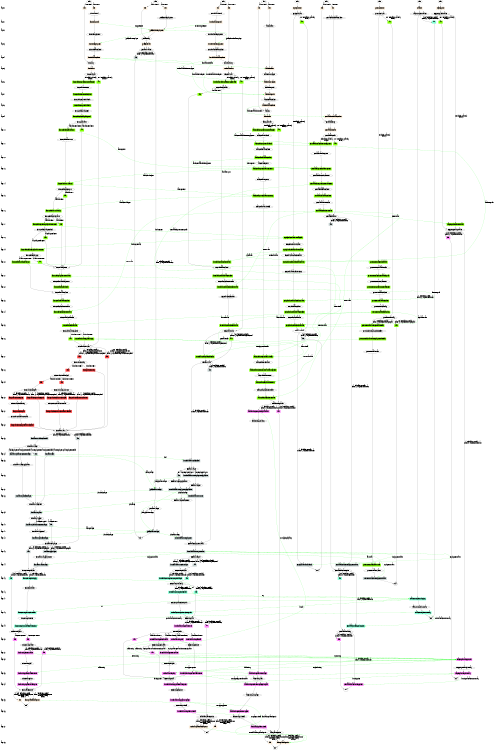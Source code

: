digraph state_graph {
	rankdir=TB;
	size="8,5;"
	layer_0 [shape=plaintext, label="layer 0"];
	layer_1 [shape=plaintext, label="layer 1"];
	layer_0 -> layer_1 [style=invis];
	layer_2 [shape=plaintext, label="layer 2"];
	layer_1 -> layer_2 [style=invis];
	layer_3 [shape=plaintext, label="layer 3"];
	layer_2 -> layer_3 [style=invis];
	layer_4 [shape=plaintext, label="layer 4"];
	layer_3 -> layer_4 [style=invis];
	layer_5 [shape=plaintext, label="layer 5"];
	layer_4 -> layer_5 [style=invis];
	layer_6 [shape=plaintext, label="layer 6"];
	layer_5 -> layer_6 [style=invis];
	layer_7 [shape=plaintext, label="layer 7"];
	layer_6 -> layer_7 [style=invis];
	layer_8 [shape=plaintext, label="layer 8"];
	layer_7 -> layer_8 [style=invis];
	layer_9 [shape=plaintext, label="layer 9"];
	layer_8 -> layer_9 [style=invis];
	layer_10 [shape=plaintext, label="layer 10"];
	layer_9 -> layer_10 [style=invis];
	layer_11 [shape=plaintext, label="layer 11"];
	layer_10 -> layer_11 [style=invis];
	layer_12 [shape=plaintext, label="layer 12"];
	layer_11 -> layer_12 [style=invis];
	layer_13 [shape=plaintext, label="layer 13"];
	layer_12 -> layer_13 [style=invis];
	layer_14 [shape=plaintext, label="layer 14"];
	layer_13 -> layer_14 [style=invis];
	layer_15 [shape=plaintext, label="layer 15"];
	layer_14 -> layer_15 [style=invis];
	layer_16 [shape=plaintext, label="layer 16"];
	layer_15 -> layer_16 [style=invis];
	layer_17 [shape=plaintext, label="layer 17"];
	layer_16 -> layer_17 [style=invis];
	layer_18 [shape=plaintext, label="layer 18"];
	layer_17 -> layer_18 [style=invis];
	layer_19 [shape=plaintext, label="layer 19"];
	layer_18 -> layer_19 [style=invis];
	layer_20 [shape=plaintext, label="layer 20"];
	layer_19 -> layer_20 [style=invis];
	layer_21 [shape=plaintext, label="layer 21"];
	layer_20 -> layer_21 [style=invis];
	layer_22 [shape=plaintext, label="layer 22"];
	layer_21 -> layer_22 [style=invis];
	layer_23 [shape=plaintext, label="layer 23"];
	layer_22 -> layer_23 [style=invis];
	layer_24 [shape=plaintext, label="layer 24"];
	layer_23 -> layer_24 [style=invis];
	layer_25 [shape=plaintext, label="layer 25"];
	layer_24 -> layer_25 [style=invis];
	layer_26 [shape=plaintext, label="layer 26"];
	layer_25 -> layer_26 [style=invis];
	layer_27 [shape=plaintext, label="layer 27"];
	layer_26 -> layer_27 [style=invis];
	layer_28 [shape=plaintext, label="layer 28"];
	layer_27 -> layer_28 [style=invis];
	layer_29 [shape=plaintext, label="layer 29"];
	layer_28 -> layer_29 [style=invis];
	layer_30 [shape=plaintext, label="layer 30"];
	layer_29 -> layer_30 [style=invis];
	layer_31 [shape=plaintext, label="layer 31"];
	layer_30 -> layer_31 [style=invis];
	layer_32 [shape=plaintext, label="layer 32"];
	layer_31 -> layer_32 [style=invis];
	layer_33 [shape=plaintext, label="layer 33"];
	layer_32 -> layer_33 [style=invis];
	layer_34 [shape=plaintext, label="layer 34"];
	layer_33 -> layer_34 [style=invis];
	layer_35 [shape=plaintext, label="layer 35"];
	layer_34 -> layer_35 [style=invis];
	layer_36 [shape=plaintext, label="layer 36"];
	layer_35 -> layer_36 [style=invis];
	layer_37 [shape=plaintext, label="layer 37"];
	layer_36 -> layer_37 [style=invis];
	layer_38 [shape=plaintext, label="layer 38"];
	layer_37 -> layer_38 [style=invis];
	layer_39 [shape=plaintext, label="layer 39"];
	layer_38 -> layer_39 [style=invis];
	layer_40 [shape=plaintext, label="layer 40"];
	layer_39 -> layer_40 [style=invis];
	layer_41 [shape=plaintext, label="layer 41"];
	layer_40 -> layer_41 [style=invis];
	layer_42 [shape=plaintext, label="layer 42"];
	layer_41 -> layer_42 [style=invis];
	layer_43 [shape=plaintext, label="layer 43"];
	layer_42 -> layer_43 [style=invis];
	layer_44 [shape=plaintext, label="layer 44"];
	layer_43 -> layer_44 [style=invis];
	layer_45 [shape=plaintext, label="layer 45"];
	layer_44 -> layer_45 [style=invis];
	layer_46 [shape=plaintext, label="layer 46"];
	layer_45 -> layer_46 [style=invis];
	layer_47 [shape=plaintext, label="layer 47"];
	layer_46 -> layer_47 [style=invis];
	layer_48 [shape=plaintext, label="layer 48"];
	layer_47 -> layer_48 [style=invis];
	layer_49 [shape=plaintext, label="layer 49"];
	layer_48 -> layer_49 [style=invis];
	layer_50 [shape=plaintext, label="layer 50"];
	layer_49 -> layer_50 [style=invis];
	layer_51 [shape=plaintext, label="layer 51"];
	layer_50 -> layer_51 [style=invis];
	layer_52 [shape=plaintext, label="layer 52"];
	layer_51 -> layer_52 [style=invis];
	layer_53 [shape=plaintext, label="layer 53"];
	layer_52 -> layer_53 [style=invis];
	layer_54 [shape=plaintext, label="layer 54"];
	layer_53 -> layer_54 [style=invis];
	layer_55 [shape=plaintext, label="layer 55"];
	layer_54 -> layer_55 [style=invis];
	layer_56 [shape=plaintext, label="layer 56"];
	layer_55 -> layer_56 [style=invis];
	layer_57 [shape=plaintext, label="layer 57"];
	layer_56 -> layer_57 [style=invis];
	layer_58 [shape=plaintext, label="layer 58"];
	layer_57 -> layer_58 [style=invis];
	
	/* States */
	firm_FirmHousingPrice [label = "FirmHousingPrice"]
	firm_FirmHousingSell [label = "FirmHousingSell"]
	firm_FirmHousingMarket [label = "FirmHousingMarket"]
	firm_FirmCreditInsolvencyCheck [label = "FirmCreditInsolvencyCheck"]
	firm_FirmCreditCheckTaxRate [label = "FirmCreditCheckTaxRate"]
	firm_FirmCreditCheckInterestRate [label = "FirmCreditCheckInterestRate"]
	firm_FirmCreditDividendPayments [label = "FirmCreditDividendPayments"]
	firm_FirmCreditBalanceSheet [label = "FirmCreditBalanceSheet"]
	firm_FirmCreditBankruptcy [label = "FirmCreditBankruptcy"]
	firm_FirmCreditLiquidityRecheck [label = "FirmCreditLiquidityRecheck"]
	firm_FirmCreditIlliquidityStatus [label = "FirmCreditIlliquidityStatus"]
	firm_FirmCreditLoanBorrow2 [label = "FirmCreditLoanBorrow2"]
	firm_FirmCreditLoanBorrow1 [label = "FirmCreditLoanBorrow1"]
	firm_FirmCreditPayments [label = "FirmCreditPayments"]
	firm_FirmCreditStatus [label = "FirmCreditStatus"]
	firm_FirmCreditLiquidityNeed [label = "FirmCreditLiquidityNeed"]
	firm_FirmCreditComputeDividends [label = "FirmCreditComputeDividends"]
	firm_FirmCreditInvestment [label = "FirmCreditInvestment"]
	firm_FirmConstructionLabourDemand [label = "FirmConstructionLabourDemand"]
	firm_FirmProductionLabourDemand [label = "FirmProductionLabourDemand"]
	firm_FirmProductionPlanning [label = "FirmProductionPlanning"]
	firm_FirmProductionConstructor [label = "FirmProductionConstructor"]
	firm_FirmProductionRegular [label = "FirmProductionRegular"]
	firm_FirmProductionRoleCheck [label = "FirmProductionRoleCheck"]
	firm_FirmProductionSkip [label = "FirmProductionSkip"]
	firm_FirmProductionStart [label = "FirmProductionStart"]
	firm_FirmLabourWageAdjustment [label = "FirmLabourWageAdjustment"]
	firm_FirmLabourStage2End [label = "FirmLabourStage2End"]
	firm_FirmLabourStage2 [label = "FirmLabourStage2"]
	firm_FirmLabourStage1Application [label = "FirmLabourStage1Application"]
	firm_FirmLabourStage1End [label = "FirmLabourStage1End"]
	firm_FirmLabourStage1 [label = "FirmLabourStage1"]
	firm_FirmLabourPayWages [label = "FirmLabourPayWages"]
	firm_FirmLabourStart [label = "FirmLabourStart"]
	firm_FirmConsumptionPrice [label = "FirmConsumptionPrice"]
	firm_FirmRecieveSales [label = "FirmRecieveSales"]
	firm_FirmHousingStart [label = "FirmHousingStart"]
	firm_FirmConsumptionStart [label = "FirmConsumptionStart"]
	firm_end [label = "end"]
	firm_FirmUpdateDeposits [label = "FirmUpdateDeposits"]
	firm_FirmCreditStart [label = "FirmCreditStart"]
	firm_FirmInitBalanceSheet [label = "FirmInitBalanceSheet"]
	firm_FirmInitEmployment [label = "FirmInitEmployment"]
	firm_FirmLoop [label = "FirmLoop"]
	firm_FirmInitPostId [label = "FirmInitPostId"]
	firm_start [label = "start"]
	household_HHHousingWriteOff [label = "HHHousingWriteOff"]
	household_HHHousingPayments [label = "HHHousingPayments"]
	household_HHHousingBargain [label = "HHHousingBargain"]
	household_HHHousingRevenue [label = "HHHousingRevenue"]
	household_HHHousingCheckWealth [label = "HHHousingCheckWealth"]
	household_HHHousingPrice [label = "HHHousingPrice"]
	household_HHHousingRole [label = "HHHousingRole"]
	household_HHCreditCheckTaxRate [label = "HHCreditCheckTaxRate"]
	household_HHCreditCheckInterestRate [label = "HHCreditCheckInterestRate"]
	household_HHCreditBalanceSheet [label = "HHCreditBalanceSheet"]
	household_HHCreditIsCapitalist [label = "HHCreditIsCapitalist"]
	household_HHCreditMonthly [label = "HHCreditMonthly"]
	household_HHLabourPayroll [label = "HHLabourPayroll"]
	household_HHLabourStage1Placement [label = "HHLabourStage1Placement"]
	household_HHLabourStage1Applications [label = "HHLabourStage1Applications"]
	household_HHLabourStage2 [label = "HHLabourStage2"]
	household_HHLabourStage1 [label = "HHLabourStage1"]
	household_HHLabourEmploymentStatus [label = "HHLabourEmploymentStatus"]
	household_HHLabourStart [label = "HHLabourStart"]
	household_HHConsumptionRecieveGoods [label = "HHConsumptionRecieveGoods"]
	household_HHHousingStart [label = "HHHousingStart"]
	household_HHConsumptionWeekly [label = "HHConsumptionWeekly"]
	household_HHConsumptionStart [label = "HHConsumptionStart"]
	household_end [label = "end"]
	household_HouseholdUpdateDeposits [label = "HouseholdUpdateDeposits"]
	household_HHCreditStart [label = "HHCreditStart"]
	household_HouseholdInitBalanceSheet [label = "HouseholdInitBalanceSheet"]
	household_HouseholdInitEmployment [label = "HouseholdInitEmployment"]
	household_HouseholdLoop [label = "HouseholdLoop"]
	household_HouseholdInitPostId [label = "HouseholdInitPostId"]
	household_start [label = "start"]
	equityfund_EFCreditCheckTaxRate [label = "EFCreditCheckTaxRate"]
	equityfund_EFCreditBalanceSheet [label = "EFCreditBalanceSheet"]
	equityfund_EFCreditShareCollectionFirms [label = "EFCreditShareCollectionFirms"]
	equityfund_EFCreditShareCollectionBanks [label = "EFCreditShareCollectionBanks"]
	equityfund_EFCreditDistributeShares [label = "EFCreditDistributeShares"]
	equityfund_end [label = "end"]
	equityfund_EFLabourMarket [label = "EFLabourMarket"]
	equityfund_EquityFundStart [label = "EquityFundStart"]
	equityfund_start [label = "start"]
	bank_BankHousingWriteOff [label = "BankHousingWriteOff"]
	bank_BankHousingMortgages [label = "BankHousingMortgages"]
	bank_BankHousingSales [label = "BankHousingSales"]
	bank_BankHousingCrediting [label = "BankHousingCrediting"]
	bank_BankCreditCheckInterestRate [label = "BankCreditCheckInterestRate"]
	bank_BankCreditLoanInterests [label = "BankCreditLoanInterests"]
	bank_BankCreditNewEntrants [label = "BankCreditNewEntrants"]
	bank_BankCreditLoanWriteOffs [label = "BankCreditLoanWriteOffs"]
	bank_BankCreditRequest2 [label = "BankCreditRequest2"]
	bank_BankCreditRequest1 [label = "BankCreditRequest1"]
	bank_BankCreditBalanceSheet [label = "BankCreditBalanceSheet"]
	bank_BankCreditDividends [label = "BankCreditDividends"]
	bank_BankHousingMarket [label = "BankHousingMarket"]
	bank_end [label = "end"]
	bank_BankUpdateDeposits [label = "BankUpdateDeposits"]
	bank_BankCreditStart [label = "BankCreditStart"]
	bank_BankInitBalanceSheet [label = "BankInitBalanceSheet"]
	bank_BankInitDeposits [label = "BankInitDeposits"]
	bank_BankInitMortgages [label = "BankInitMortgages"]
	bank_BankLoop [label = "BankLoop"]
	bank_BankInitLoans [label = "BankInitLoans"]
	bank_start [label = "start"]
	government_GovernmentLabourTax [label = "GovernmentLabourTax"]
	government_GovernmentUnemploymentBenefits [label = "GovernmentUnemploymentBenefits"]
	government_GovernmentFiscalPolicy [label = "GovernmentFiscalPolicy"]
	government_GovernmentBalanceSheet [label = "GovernmentBalanceSheet"]
	government_GovernmentIncomeStatement [label = "GovernmentIncomeStatement"]
	government_GovernmentCentralbankProfits [label = "GovernmentCentralbankProfits"]
	government_GovernmentMonthly [label = "GovernmentMonthly"]
	government_end [label = "end"]
	government_GovernmentLabourStatus [label = "GovernmentLabourStatus"]
	government_GovernmentStart [label = "GovernmentStart"]
	government_start [label = "start"]
	centralbank_end [label = "end"]
	centralbank_CentralBankInterestRate [label = "CentralBankInterestRate"]
	centralbank_CentralBankBalanceSheet [label = "CentralBankBalanceSheet"]
	centralbank_CentralBankIncomeStatement [label = "CentralBankIncomeStatement"]
	centralbank_CentralBankDebtRequests [label = "CentralBankDebtRequests"]
	centralbank_CentralBankLabour [label = "CentralBankLabour"]
	centralbank_CentralBankHousing [label = "CentralBankHousing"]
	centralbank_CentralBankConsumption [label = "CentralBankConsumption"]
	centralbank_CentralBankCredit [label = "CentralBankCredit"]
	centralbank_CentralBankLoop [label = "CentralBankLoop"]
	centralbank_CentralBankInitBalanceSheet [label = "CentralBankInitBalanceSheet"]
	centralbank_start [label = "start"]
	jpoffice_JPOLabourStage2 [label = "JPOLabourStage2"]
	jpoffice_end [label = "end"]
	jpoffice_JPOLabourMarket [label = "JPOLabourMarket"]
	jpoffice_JPOfficeLoop [label = "JPOfficeLoop"]
	jpoffice_JPOfficeInitEmployment [label = "JPOfficeInitEmployment"]
	jpoffice_start [label = "start"]
	mall_MallConsumptionSummary [label = "MallConsumptionSummary"]
	mall_end [label = "end"]
	mall_MallConsumptionMarket [label = "MallConsumptionMarket"]
	mall_start [label = "start"]
	reagency_REAgencyHousingSummary [label = "REAgencyHousingSummary"]
	reagency_end [label = "end"]
	reagency_REAgencyHousingMarket [label = "REAgencyHousingMarket"]
	reagency_REAgencyCreditMarket [label = "REAgencyCreditMarket"]
	reagency_start [label = "start"]
	firm_idle_start_FirmInitPostId [label = "idle", shape = box,style=filled,color=antiquewhite];
	firm_idle_start_FirmLoop [label = "idle", shape = box,style=filled,color=antiquewhite];
	firm_firm_init_post_id_FirmInitPostId_FirmInitEmployment [label = "firm_init_post_id", shape = box,style=filled,color=antiquewhite];
	firm_firm_init_employment_FirmInitEmployment_FirmInitBalanceSheet [label = "firm_init_employment", shape = box,style=filled,color=antiquewhite];
	firm_firm_init_balancesheet_FirmInitBalanceSheet_FirmLoop [label = "firm_init_balancesheet", shape = box,style=filled,color=antiquewhite];
	firm_firm_iterate_FirmLoop_FirmCreditStart [label = "firm_iterate", shape = box,style=filled,color=antiquewhite];
	firm_idle_FirmUpdateDeposits_end [label = "idle", shape = box,style=filled,color=antiquewhite];
	firm_firm_update_bank_account_FirmUpdateDeposits_end [label = "firm_update_bank_account", shape = box,style=filled,color=antiquewhite];
	firm_idle_FirmConsumptionStart_FirmHousingStart [label = "idle", shape = box,style=filled,color=aquamarine];
	firm_firm_consumption_supply_FirmConsumptionStart_FirmRecieveSales [label = "firm_consumption_supply", shape = box,style=filled,color=aquamarine];
	firm_firm_consumption_recieve_sales_FirmRecieveSales_FirmConsumptionPrice [label = "firm_consumption_recieve_sales", shape = box,style=filled,color=aquamarine];
	firm_firm_consumption_update_market_price_FirmConsumptionPrice_FirmHousingStart [label = "firm_consumption_update_market_price", shape = box,style=filled,color=aquamarine];
	firm_idle_FirmLabourStart_FirmLabourPayWages [label = "idle", shape = box,style=filled,color=azure3];
	firm_firm_labour_workforce_needed_FirmLabourStart_FirmLabourStage1 [label = "firm_labour_workforce_needed", shape = box,style=filled,color=azure3];
	firm_idle_FirmLabourStage1_FirmLabourStage1End [label = "idle", shape = box,style=filled,color=azure3];
	firm_firm_labour_fire_FirmLabourStage1_FirmLabourStage1End [label = "firm_labour_fire", shape = box,style=filled,color=azure3];
	firm_firm_labour_job_announcement_stage1_FirmLabourStage1_FirmLabourStage1Application [label = "firm_labour_job_announcement_stage1", shape = box,style=filled,color=azure3];
	firm_firm_labour_job_offer_stage1_FirmLabourStage1Application_FirmLabourStage1End [label = "firm_labour_job_offer_stage1", shape = box,style=filled,color=azure3];
	firm_firm_labour_update_FirmLabourStage1End_FirmLabourStage2 [label = "firm_labour_update", shape = box,style=filled,color=azure3];
	firm_firm_labour_job_announcement_stage2_FirmLabourStage2_FirmLabourStage2End [label = "firm_labour_job_announcement_stage2", shape = box,style=filled,color=azure3];
	firm_idle_FirmLabourStage2_FirmLabourPayWages [label = "idle", shape = box,style=filled,color=azure3];
	firm_firm_labour_job_offer_stage2_FirmLabourStage2End_FirmLabourPayWages [label = "firm_labour_job_offer_stage2", shape = box,style=filled,color=azure3];
	firm_idle_FirmLabourPayWages_FirmConsumptionStart [label = "idle", shape = box,style=filled,color=azure3];
	firm_firm_labour_pay_wages_FirmLabourPayWages_FirmLabourWageAdjustment [label = "firm_labour_pay_wages", shape = box,style=filled,color=azure3];
	firm_firm_labour_trace_wages_FirmLabourWageAdjustment_FirmConsumptionStart [label = "firm_labour_trace_wages", shape = box,style=filled,color=azure3];
	firm_idle_FirmProductionStart_FirmLabourStart [label = "idle", shape = box,style=filled,color=brown1];
	firm_idle_FirmProductionStart_FirmProductionSkip [label = "idle", shape = box,style=filled,color=brown1];
	firm_firm_production_skip_FirmProductionSkip_FirmLabourStart [label = "firm_production_skip", shape = box,style=filled,color=brown1];
	firm_idle_FirmProductionSkip_FirmProductionRoleCheck [label = "idle", shape = box,style=filled,color=brown1];
	firm_idle_FirmProductionRoleCheck_FirmProductionRegular [label = "idle", shape = box,style=filled,color=brown1];
	firm_idle_FirmProductionRoleCheck_FirmProductionConstructor [label = "idle", shape = box,style=filled,color=brown1];
	firm_firm_production_produce_goods_FirmProductionRegular_FirmLabourStart [label = "firm_production_produce_goods", shape = box,style=filled,color=brown1];
	firm_firm_production_set_price_FirmProductionRegular_FirmProductionPlanning [label = "firm_production_set_price", shape = box,style=filled,color=brown1];
	firm_firm_production_plan_FirmProductionPlanning_FirmProductionLabourDemand [label = "firm_production_plan", shape = box,style=filled,color=brown1];
	firm_firm_production_compute_labour_demand_FirmProductionLabourDemand_FirmLabourStart [label = "firm_production_compute_labour_demand", shape = box,style=filled,color=brown1];
	firm_firm_production_construct_houses_FirmProductionConstructor_FirmLabourStart [label = "firm_production_construct_houses", shape = box,style=filled,color=brown1];
	firm_firm_production_construction_plan_FirmProductionConstructor_FirmConstructionLabourDemand [label = "firm_production_construction_plan", shape = box,style=filled,color=brown1];
	firm_firm_production_construction_labour_demand_FirmConstructionLabourDemand_FirmLabourStart [label = "firm_production_construction_labour_demand", shape = box,style=filled,color=brown1];
	firm_idle_FirmCreditStart_FirmProductionStart [label = "idle", shape = box,style=filled,color=chartreuse1];
	firm_firm_credit_compute_income_statement_FirmCreditStart_FirmCreditInvestment [label = "firm_credit_compute_income_statement", shape = box,style=filled,color=chartreuse1];
	firm_firm_credit_investment_decisions_FirmCreditInvestment_FirmCreditComputeDividends [label = "firm_credit_investment_decisions", shape = box,style=filled,color=chartreuse1];
	firm_firm_credit_compute_dividends_FirmCreditComputeDividends_FirmCreditLiquidityNeed [label = "firm_credit_compute_dividends", shape = box,style=filled,color=chartreuse1];
	firm_firm_credit_check_liquidity_need_FirmCreditLiquidityNeed_FirmCreditStatus [label = "firm_credit_check_liquidity_need", shape = box,style=filled,color=chartreuse1];
	firm_idle_FirmCreditStatus_FirmCreditPayments [label = "idle", shape = box,style=filled,color=chartreuse1];
	firm_firm_credit_demand_loans_1_FirmCreditStatus_FirmCreditLoanBorrow1 [label = "firm_credit_demand_loans_1", shape = box,style=filled,color=chartreuse1];
	firm_firm_credit_borrow_loans_1_FirmCreditLoanBorrow1_FirmCreditLoanBorrow2 [label = "firm_credit_borrow_loans_1", shape = box,style=filled,color=chartreuse1];
	firm_idle_FirmCreditLoanBorrow2_FirmCreditPayments [label = "idle", shape = box,style=filled,color=chartreuse1];
	firm_firm_credit_borrow_loans_2_FirmCreditLoanBorrow2_FirmCreditIlliquidityStatus [label = "firm_credit_borrow_loans_2", shape = box,style=filled,color=chartreuse1];
	firm_idle_FirmCreditIlliquidityStatus_FirmCreditPayments [label = "idle", shape = box,style=filled,color=chartreuse1];
	firm_firm_credit_request_equityfund_investment_FirmCreditIlliquidityStatus_FirmCreditLiquidityRecheck [label = "firm_credit_request_equityfund_investment", shape = box,style=filled,color=chartreuse1];
	firm_idle_FirmCreditLiquidityRecheck_FirmCreditPayments [label = "idle", shape = box,style=filled,color=chartreuse1];
	firm_firm_credit_check_equityfund_investment_FirmCreditLiquidityRecheck_FirmCreditBankruptcy [label = "firm_credit_check_equityfund_investment", shape = box,style=filled,color=chartreuse1];
	firm_idle_FirmCreditBankruptcy_FirmCreditPayments [label = "idle", shape = box,style=filled,color=chartreuse1];
	firm_firm_credit_illiquidity_bankrupt_FirmCreditBankruptcy_FirmCreditBalanceSheet [label = "firm_credit_illiquidity_bankrupt", shape = box,style=filled,color=chartreuse1];
	firm_firm_credit_pay_interest_on_loans_FirmCreditPayments_FirmCreditDividendPayments [label = "firm_credit_pay_interest_on_loans", shape = box,style=filled,color=chartreuse1];
	firm_firm_credit_pay_dividends_FirmCreditDividendPayments_FirmCreditBalanceSheet [label = "firm_credit_pay_dividends", shape = box,style=filled,color=chartreuse1];
	firm_firm_credit_do_balance_sheet_FirmCreditBalanceSheet_FirmCreditCheckInterestRate [label = "firm_credit_do_balance_sheet", shape = box,style=filled,color=chartreuse1];
	firm_firm_credit_check_interest_rate_FirmCreditCheckInterestRate_FirmCreditCheckTaxRate [label = "firm_credit_check_interest_rate", shape = box,style=filled,color=chartreuse1];
	firm_firm_credit_check_tax_rate_FirmCreditCheckTaxRate_FirmCreditInsolvencyCheck [label = "firm_credit_check_tax_rate", shape = box,style=filled,color=chartreuse1];
	firm_idle_FirmCreditInsolvencyCheck_FirmProductionStart [label = "idle", shape = box,style=filled,color=chartreuse1];
	firm_firm_credit_insolvency_bankruptcy_FirmCreditInsolvencyCheck_FirmProductionStart [label = "firm_credit_insolvency_bankruptcy", shape = box,style=filled,color=chartreuse1];
	firm_idle_FirmHousingStart_FirmUpdateDeposits [label = "idle", shape = box,style=filled,color=orchid1];
	firm_idle_FirmHousingStart_FirmHousingMarket [label = "idle", shape = box,style=filled,color=orchid1];
	firm_idle_FirmHousingMarket_FirmUpdateDeposits [label = "idle", shape = box,style=filled,color=orchid1];
	firm_firm_housing_enter_market_FirmHousingMarket_FirmHousingSell [label = "firm_housing_enter_market", shape = box,style=filled,color=orchid1];
	firm_firm_housing_collect_sale_revenues_FirmHousingSell_FirmHousingPrice [label = "firm_housing_collect_sale_revenues", shape = box,style=filled,color=orchid1];
	firm_firm_housing_update_market_price_FirmHousingPrice_FirmUpdateDeposits [label = "firm_housing_update_market_price", shape = box,style=filled,color=orchid1];
	household_idle_start_HouseholdInitPostId [label = "idle", shape = box,style=filled,color=antiquewhite];
	household_idle_start_HouseholdLoop [label = "idle", shape = box,style=filled,color=antiquewhite];
	household_household_init_post_id_HouseholdInitPostId_HouseholdInitEmployment [label = "household_init_post_id", shape = box,style=filled,color=antiquewhite];
	household_household_init_employment_HouseholdInitEmployment_HouseholdInitBalanceSheet [label = "household_init_employment", shape = box,style=filled,color=antiquewhite];
	household_household_init_balancesheet_HouseholdInitBalanceSheet_HouseholdLoop [label = "household_init_balancesheet", shape = box,style=filled,color=antiquewhite];
	household_household_iterate_HouseholdLoop_HHCreditStart [label = "household_iterate", shape = box,style=filled,color=antiquewhite];
	household_idle_HouseholdUpdateDeposits_end [label = "idle", shape = box,style=filled,color=antiquewhite];
	household_household_update_bank_account_HouseholdUpdateDeposits_end [label = "household_update_bank_account", shape = box,style=filled,color=antiquewhite];
	household_idle_HHConsumptionStart_HHConsumptionWeekly [label = "idle", shape = box,style=filled,color=aquamarine];
	household_household_consumption_compute_budget_HHConsumptionStart_HHConsumptionWeekly [label = "household_consumption_compute_budget", shape = box,style=filled,color=aquamarine];
	household_idle_HHConsumptionWeekly_HHHousingStart [label = "idle", shape = box,style=filled,color=aquamarine];
	household_household_consumption_demand_HHConsumptionWeekly_HHConsumptionRecieveGoods [label = "household_consumption_demand", shape = box,style=filled,color=aquamarine];
	household_household_consumption_recieve_goods_HHConsumptionRecieveGoods_HHHousingStart [label = "household_consumption_recieve_goods", shape = box,style=filled,color=aquamarine];
	household_idle_HHLabourStart_HHLabourEmploymentStatus [label = "idle", shape = box,style=filled,color=azure3];
	household_household_labour_check_fired_HHLabourStart_HHLabourStage1 [label = "household_labour_check_fired", shape = box,style=filled,color=azure3];
	household_household_labour_reemployment_application_HHLabourStage1_HHLabourStage2 [label = "household_labour_reemployment_application", shape = box,style=filled,color=azure3];
	household_idle_HHLabourStage1_HHLabourStage1Applications [label = "idle", shape = box,style=filled,color=azure3];
	household_household_labour_turnover_HHLabourStage2_HHLabourEmploymentStatus [label = "household_labour_turnover", shape = box,style=filled,color=azure3];
	household_household_labour_employment_application_HHLabourStage1Applications_HHLabourStage1Placement [label = "household_labour_employment_application", shape = box,style=filled,color=azure3];
	household_household_labour_employment_HHLabourStage1Placement_HHLabourEmploymentStatus [label = "household_labour_employment", shape = box,style=filled,color=azure3];
	household_household_labour_report_status_HHLabourEmploymentStatus_HHLabourPayroll [label = "household_labour_report_status", shape = box,style=filled,color=azure3];
	household_idle_HHLabourPayroll_HHConsumptionStart [label = "idle", shape = box,style=filled,color=azure3];
	household_household_labour_recieve_wage_HHLabourPayroll_HHConsumptionStart [label = "household_labour_recieve_wage", shape = box,style=filled,color=azure3];
	household_idle_HHCreditStart_HHCreditMonthly [label = "idle", shape = box,style=filled,color=chartreuse1];
	household_household_credit_update_mortgage_rates_HHCreditStart_HHCreditIsCapitalist [label = "household_credit_update_mortgage_rates", shape = box,style=filled,color=chartreuse1];
	household_idle_HHCreditIsCapitalist_HHCreditBalanceSheet [label = "idle", shape = box,style=filled,color=chartreuse1];
	household_household_credit_collect_shares_HHCreditIsCapitalist_HHCreditBalanceSheet [label = "household_credit_collect_shares", shape = box,style=filled,color=chartreuse1];
	household_household_credit_do_balance_sheet_HHCreditBalanceSheet_HHCreditCheckInterestRate [label = "household_credit_do_balance_sheet", shape = box,style=filled,color=chartreuse1];
	household_household_credit_check_interest_rate_HHCreditCheckInterestRate_HHCreditCheckTaxRate [label = "household_credit_check_interest_rate", shape = box,style=filled,color=chartreuse1];
	household_household_credit_check_tax_rate_HHCreditCheckTaxRate_HHCreditMonthly [label = "household_credit_check_tax_rate", shape = box,style=filled,color=chartreuse1];
	household_idle_HHCreditMonthly_HHLabourStart [label = "idle", shape = box,style=filled,color=chartreuse1];
	household_household_credit_collect_benefits_HHCreditMonthly_HHLabourStart [label = "household_credit_collect_benefits", shape = box,style=filled,color=chartreuse1];
	household_idle_HHHousingStart_HouseholdUpdateDeposits [label = "idle", shape = box,style=filled,color=orchid1];
	household_household_housing_market_role_HHHousingStart_HHHousingRole [label = "household_housing_market_role", shape = box,style=filled,color=orchid1];
	household_idle_HHHousingRole_HHHousingPrice [label = "idle", shape = box,style=filled,color=orchid1];
	household_household_housing_check_wealth_HHHousingRole_HHHousingCheckWealth [label = "household_housing_check_wealth", shape = box,style=filled,color=orchid1];
	household_household_housing_sell_HHHousingRole_HHHousingRevenue [label = "household_housing_sell", shape = box,style=filled,color=orchid1];
	household_household_housing_fire_sell_HHHousingRole_HHHousingRevenue [label = "household_housing_fire_sell", shape = box,style=filled,color=orchid1];
	household_household_housing_collect_sale_revenue_HHHousingRevenue_HHHousingPrice [label = "household_housing_collect_sale_revenue", shape = box,style=filled,color=orchid1];
	household_idle_HHHousingCheckWealth_HHHousingPrice [label = "idle", shape = box,style=filled,color=orchid1];
	household_household_housing_enter_market_HHHousingCheckWealth_HHHousingBargain [label = "household_housing_enter_market", shape = box,style=filled,color=orchid1];
	household_household_housing_buy_HHHousingBargain_HHHousingPrice [label = "household_housing_buy", shape = box,style=filled,color=orchid1];
	household_household_housing_update_market_price_HHHousingPrice_HHHousingPayments [label = "household_housing_update_market_price", shape = box,style=filled,color=orchid1];
	household_household_housing_pay_mortgages_HHHousingPayments_HHHousingWriteOff [label = "household_housing_pay_mortgages", shape = box,style=filled,color=orchid1];
	household_household_housing_debt_writeoff_HHHousingWriteOff_HouseholdUpdateDeposits [label = "household_housing_debt_writeoff", shape = box,style=filled,color=orchid1];
	equityfund_equityfund_init_start_EquityFundStart [label = "equityfund_init", shape = box,style=filled,color=antiquewhite];
	equityfund_idle_EFLabourMarket_end [label = "idle", shape = box,style=filled,color=azure3];
	equityfund_equityfund_audit_dividends_EFLabourMarket_end [label = "equityfund_audit_dividends", shape = box,style=filled,color=azure3];
	equityfund_idle_EquityFundStart_EFLabourMarket [label = "idle", shape = box,style=filled,color=chartreuse1];
	equityfund_equityfund_credit_invest_illiquids_EquityFundStart_EFCreditDistributeShares [label = "equityfund_credit_invest_illiquids", shape = box,style=filled,color=chartreuse1];
	equityfund_equityfund_credit_distribute_shares_EFCreditDistributeShares_EFCreditShareCollectionBanks [label = "equityfund_credit_distribute_shares", shape = box,style=filled,color=chartreuse1];
	equityfund_equityfund_credit_collect_bank_shares_EFCreditShareCollectionBanks_EFCreditShareCollectionFirms [label = "equityfund_credit_collect_bank_shares", shape = box,style=filled,color=chartreuse1];
	equityfund_equityfund_credit_collect_firm_shares_EFCreditShareCollectionFirms_EFCreditBalanceSheet [label = "equityfund_credit_collect_firm_shares", shape = box,style=filled,color=chartreuse1];
	equityfund_equityfund_credit_do_balance_sheet_EFCreditBalanceSheet_EFCreditCheckTaxRate [label = "equityfund_credit_do_balance_sheet", shape = box,style=filled,color=chartreuse1];
	equityfund_equityfund_credit_check_tax_rate_EFCreditCheckTaxRate_EFLabourMarket [label = "equityfund_credit_check_tax_rate", shape = box,style=filled,color=chartreuse1];
	bank_idle_start_BankInitLoans [label = "idle", shape = box,style=filled,color=antiquewhite];
	bank_idle_start_BankLoop [label = "idle", shape = box,style=filled,color=antiquewhite];
	bank_bank_init_loans_BankInitLoans_BankInitMortgages [label = "bank_init_loans", shape = box,style=filled,color=antiquewhite];
	bank_bank_init_mortgages_BankInitMortgages_BankInitDeposits [label = "bank_init_mortgages", shape = box,style=filled,color=antiquewhite];
	bank_bank_init_deposits_BankInitDeposits_BankInitBalanceSheet [label = "bank_init_deposits", shape = box,style=filled,color=antiquewhite];
	bank_bank_init_balancesheet_BankInitBalanceSheet_BankLoop [label = "bank_init_balancesheet", shape = box,style=filled,color=antiquewhite];
	bank_bank_iterate_BankLoop_BankCreditStart [label = "bank_iterate", shape = box,style=filled,color=antiquewhite];
	bank_idle_BankUpdateDeposits_end [label = "idle", shape = box,style=filled,color=antiquewhite];
	bank_bank_update_deposits_BankUpdateDeposits_end [label = "bank_update_deposits", shape = box,style=filled,color=antiquewhite];
	bank_idle_BankCreditStart_BankHousingMarket [label = "idle", shape = box,style=filled,color=chartreuse1];
	bank_bank_credit_compute_income_statement_BankCreditStart_BankCreditDividends [label = "bank_credit_compute_income_statement", shape = box,style=filled,color=chartreuse1];
	bank_bank_credit_compute_dividends_BankCreditDividends_BankCreditBalanceSheet [label = "bank_credit_compute_dividends", shape = box,style=filled,color=chartreuse1];
	bank_bank_credit_do_balance_sheet_BankCreditBalanceSheet_BankCreditRequest1 [label = "bank_credit_do_balance_sheet", shape = box,style=filled,color=chartreuse1];
	bank_bank_credit_process_loan_requests_1_BankCreditRequest1_BankCreditRequest2 [label = "bank_credit_process_loan_requests_1", shape = box,style=filled,color=chartreuse1];
	bank_bank_credit_process_loan_requests_2_BankCreditRequest2_BankCreditLoanWriteOffs [label = "bank_credit_process_loan_requests_2", shape = box,style=filled,color=chartreuse1];
	bank_bank_credit_recieve_loan_writeoffs_BankCreditLoanWriteOffs_BankCreditNewEntrants [label = "bank_credit_recieve_loan_writeoffs", shape = box,style=filled,color=chartreuse1];
	bank_bank_credit_recieve_new_entrant_loan_requests_BankCreditNewEntrants_BankCreditLoanInterests [label = "bank_credit_recieve_new_entrant_loan_requests", shape = box,style=filled,color=chartreuse1];
	bank_bank_credit_collect_loan_interests_BankCreditLoanInterests_BankCreditCheckInterestRate [label = "bank_credit_collect_loan_interests", shape = box,style=filled,color=chartreuse1];
	bank_bank_credit_check_interest_rate_BankCreditCheckInterestRate_BankHousingMarket [label = "bank_credit_check_interest_rate", shape = box,style=filled,color=chartreuse1];
	bank_idle_BankHousingMarket_BankUpdateDeposits [label = "idle", shape = box,style=filled,color=orchid1];
	bank_bank_housing_compute_capital_status_BankHousingMarket_BankHousingCrediting [label = "bank_housing_compute_capital_status", shape = box,style=filled,color=orchid1];
	bank_bank_housing_deliver_mortages_BankHousingCrediting_BankHousingSales [label = "bank_housing_deliver_mortages", shape = box,style=filled,color=orchid1];
	bank_bank_housing_recieve_mortgage_principals_BankHousingSales_BankHousingMortgages [label = "bank_housing_recieve_mortgage_principals", shape = box,style=filled,color=orchid1];
	bank_bank_housing_recieve_mortgages_BankHousingMortgages_BankHousingWriteOff [label = "bank_housing_recieve_mortgages", shape = box,style=filled,color=orchid1];
	bank_bank_housing_debt_writeoff_BankHousingWriteOff_BankUpdateDeposits [label = "bank_housing_debt_writeoff", shape = box,style=filled,color=orchid1];
	government_government_init_start_GovernmentStart [label = "government_init", shape = box,style=filled,color=antiquewhite];
	government_government_trace_unemployment_status_GovernmentLabourStatus_end [label = "government_trace_unemployment_status", shape = box,style=filled,color=azure3];
	government_idle_GovernmentStart_GovernmentMonthly [label = "idle", shape = box,style=filled,color=chartreuse1];
	government_government_collect_capital_tax_GovernmentStart_GovernmentCentralbankProfits [label = "government_collect_capital_tax", shape = box,style=filled,color=chartreuse1];
	government_government_collect_centralbank_profit_GovernmentCentralbankProfits_GovernmentIncomeStatement [label = "government_collect_centralbank_profit", shape = box,style=filled,color=chartreuse1];
	government_government_compute_income_statement_GovernmentIncomeStatement_GovernmentBalanceSheet [label = "government_compute_income_statement", shape = box,style=filled,color=chartreuse1];
	government_government_do_balance_sheet_GovernmentBalanceSheet_GovernmentFiscalPolicy [label = "government_do_balance_sheet", shape = box,style=filled,color=chartreuse1];
	government_government_update_fiscal_policy_GovernmentFiscalPolicy_GovernmentMonthly [label = "government_update_fiscal_policy", shape = box,style=filled,color=chartreuse1];
	government_idle_GovernmentMonthly_end [label = "idle", shape = box,style=filled,color=chartreuse1];
	government_government_distribute_general_benefits_GovernmentMonthly_GovernmentUnemploymentBenefits [label = "government_distribute_general_benefits", shape = box,style=filled,color=chartreuse1];
	government_government_distribute_unemployment_benefits_GovernmentUnemploymentBenefits_GovernmentLabourTax [label = "government_distribute_unemployment_benefits", shape = box,style=filled,color=chartreuse1];
	government_government_collect_labour_tax_GovernmentLabourTax_GovernmentLabourStatus [label = "government_collect_labour_tax", shape = box,style=filled,color=chartreuse1];
	centralbank_idle_start_CentralBankInitBalanceSheet [label = "idle", shape = box,style=filled,color=antiquewhite];
	centralbank_idle_start_CentralBankLoop [label = "idle", shape = box,style=filled,color=antiquewhite];
	centralbank_centralbank_init_balancesheet_CentralBankInitBalanceSheet_CentralBankLoop [label = "centralbank_init_balancesheet", shape = box,style=filled,color=antiquewhite];
	centralbank_centralbank_iterate_CentralBankLoop_CentralBankCredit [label = "centralbank_iterate", shape = box,style=filled,color=antiquewhite];
	centralbank_idle_CentralBankConsumption_CentralBankHousing [label = "idle", shape = box,style=filled,color=aquamarine];
	centralbank_centralbank_trace_goods_prices_CentralBankConsumption_CentralBankHousing [label = "centralbank_trace_goods_prices", shape = box,style=filled,color=aquamarine];
	centralbank_idle_CentralBankLabour_CentralBankConsumption [label = "idle", shape = box,style=filled,color=azure3];
	centralbank_centralbank_trace_unemployment_status_CentralBankLabour_CentralBankConsumption [label = "centralbank_trace_unemployment_status", shape = box,style=filled,color=azure3];
	centralbank_idle_CentralBankCredit_CentralBankLabour [label = "idle", shape = box,style=filled,color=chartreuse1];
	centralbank_centralbank_collect_interest_payments_CentralBankCredit_CentralBankDebtRequests [label = "centralbank_collect_interest_payments", shape = box,style=filled,color=chartreuse1];
	centralbank_centralbank_process_debt_requests_CentralBankDebtRequests_CentralBankIncomeStatement [label = "centralbank_process_debt_requests", shape = box,style=filled,color=chartreuse1];
	centralbank_centralbank_compute_income_statement_CentralBankIncomeStatement_CentralBankBalanceSheet [label = "centralbank_compute_income_statement", shape = box,style=filled,color=chartreuse1];
	centralbank_centralbank_do_balance_sheet_CentralBankBalanceSheet_CentralBankInterestRate [label = "centralbank_do_balance_sheet", shape = box,style=filled,color=chartreuse1];
	centralbank_centralbank_set_interest_rate_CentralBankInterestRate_CentralBankLabour [label = "centralbank_set_interest_rate", shape = box,style=filled,color=chartreuse1];
	centralbank_idle_CentralBankHousing_end [label = "idle", shape = box,style=filled,color=orchid1];
	centralbank_centralbank_trace_housing_prices_CentralBankHousing_end [label = "centralbank_trace_housing_prices", shape = box,style=filled,color=orchid1];
	jpoffice_idle_start_JPOfficeInitEmployment [label = "idle", shape = box,style=filled,color=antiquewhite];
	jpoffice_idle_start_JPOfficeLoop [label = "idle", shape = box,style=filled,color=antiquewhite];
	jpoffice_jpoffice_init_employment_JPOfficeInitEmployment_JPOfficeLoop [label = "jpoffice_init_employment", shape = box,style=filled,color=antiquewhite];
	jpoffice_jpoffice_iterate_JPOfficeLoop_JPOLabourMarket [label = "jpoffice_iterate", shape = box,style=filled,color=antiquewhite];
	jpoffice_idle_JPOLabourMarket_end [label = "idle", shape = box,style=filled,color=azure3];
	jpoffice_jpoffice_labour_stage1_JPOLabourMarket_JPOLabourStage2 [label = "jpoffice_labour_stage1", shape = box,style=filled,color=azure3];
	jpoffice_jpoffice_labour_stage2_JPOLabourStage2_end [label = "jpoffice_labour_stage2", shape = box,style=filled,color=azure3];
	mall_mall_init_start_MallConsumptionMarket [label = "mall_init", shape = box,style=filled,color=antiquewhite];
	mall_idle_MallConsumptionMarket_end [label = "idle", shape = box,style=filled,color=aquamarine];
	mall_mall_consumption_shopping_MallConsumptionMarket_MallConsumptionSummary [label = "mall_consumption_shopping", shape = box,style=filled,color=aquamarine];
	mall_mall_consumption_summary_MallConsumptionSummary_end [label = "mall_consumption_summary", shape = box,style=filled,color=aquamarine];
	reagency_reagency_init_start_REAgencyCreditMarket [label = "reagency_init", shape = box,style=filled,color=antiquewhite];
	reagency_idle_REAgencyCreditMarket_REAgencyHousingMarket [label = "idle", shape = box,style=filled,color=chartreuse1];
	reagency_reagency_check_interest_rate_REAgencyCreditMarket_REAgencyHousingMarket [label = "reagency_check_interest_rate", shape = box,style=filled,color=chartreuse1];
	reagency_idle_REAgencyHousingMarket_end [label = "idle", shape = box,style=filled,color=orchid1];
	reagency_reagency_housing_process_REAgencyHousingMarket_REAgencyHousingSummary [label = "reagency_housing_process", shape = box,style=filled,color=orchid1];
	reagency_reagency_housing_summary_REAgencyHousingSummary_end [label = "reagency_housing_summary", shape = box,style=filled,color=orchid1];
	
	/* Transitions */
	firm_start -> firm_idle_start_FirmInitPostId [ label = "a.it_no EQ 0"];
	firm_idle_start_FirmInitPostId -> firm_FirmInitPostId;
	firm_start -> firm_idle_start_FirmLoop [ label = "a.it_no NEQ 0"];
	firm_idle_start_FirmLoop -> firm_FirmLoop;
	firm_FirmInitPostId -> firm_firm_init_post_id_FirmInitPostId_FirmInitEmployment;
	firm_firm_init_post_id_FirmInitPostId_FirmInitEmployment -> firm_FirmInitEmployment;
	firm_FirmInitEmployment -> firm_firm_init_employment_FirmInitEmployment_FirmInitBalanceSheet;
	firm_firm_init_employment_FirmInitEmployment_FirmInitBalanceSheet -> firm_FirmInitBalanceSheet;
	firm_FirmInitBalanceSheet -> firm_firm_init_balancesheet_FirmInitBalanceSheet_FirmLoop;
	firm_firm_init_balancesheet_FirmInitBalanceSheet_FirmLoop -> firm_FirmLoop;
	firm_FirmLoop -> firm_firm_iterate_FirmLoop_FirmCreditStart;
	firm_firm_iterate_FirmLoop_FirmCreditStart -> firm_FirmCreditStart;
	firm_FirmUpdateDeposits -> firm_idle_FirmUpdateDeposits_end [ label = "not ( Periodicity: weekly\nPhase: a->day_of_week_to_act OR\nPeriodicity: weekly\nPhase: 0 )"];
	firm_idle_FirmUpdateDeposits_end -> firm_end;
	firm_FirmUpdateDeposits -> firm_firm_update_bank_account_FirmUpdateDeposits_end [ label = "Periodicity: weekly\nPhase: a->day_of_week_to_act OR\nPeriodicity: weekly\nPhase: 0"];
	firm_firm_update_bank_account_FirmUpdateDeposits_end -> firm_end;
	firm_FirmConsumptionStart -> firm_idle_FirmConsumptionStart_FirmHousingStart [ label = "not ( Periodicity: weekly\nPhase: a->day_of_week_to_act )"];
	firm_idle_FirmConsumptionStart_FirmHousingStart -> firm_FirmHousingStart;
	firm_FirmConsumptionStart -> firm_firm_consumption_supply_FirmConsumptionStart_FirmRecieveSales [ label = "Periodicity: weekly\nPhase: a->day_of_week_to_act"];
	firm_firm_consumption_supply_FirmConsumptionStart_FirmRecieveSales -> firm_FirmRecieveSales;
	firm_FirmRecieveSales -> firm_firm_consumption_recieve_sales_FirmRecieveSales_FirmConsumptionPrice;
	firm_firm_consumption_recieve_sales_FirmRecieveSales_FirmConsumptionPrice -> firm_FirmConsumptionPrice;
	firm_FirmConsumptionPrice -> firm_firm_consumption_update_market_price_FirmConsumptionPrice_FirmHousingStart;
	firm_firm_consumption_update_market_price_FirmConsumptionPrice_FirmHousingStart -> firm_FirmHousingStart;
	firm_FirmLabourStart -> firm_idle_FirmLabourStart_FirmLabourPayWages [ label = "not ( Periodicity: monthly\nPhase: a->day_of_month_to_act )"];
	firm_idle_FirmLabourStart_FirmLabourPayWages -> firm_FirmLabourPayWages;
	firm_FirmLabourStart -> firm_firm_labour_workforce_needed_FirmLabourStart_FirmLabourStage1 [ label = "Periodicity: monthly\nPhase: a->day_of_month_to_act"];
	firm_firm_labour_workforce_needed_FirmLabourStart_FirmLabourStage1 -> firm_FirmLabourStage1;
	firm_FirmLabourStage1 -> firm_idle_FirmLabourStage1_FirmLabourStage1End [ label = "a.no_employees EQ a.employees_needed"];
	firm_idle_FirmLabourStage1_FirmLabourStage1End -> firm_FirmLabourStage1End;
	firm_FirmLabourStage1 -> firm_firm_labour_fire_FirmLabourStage1_FirmLabourStage1End [ label = "a.no_employees GT a.employees_needed"];
	firm_firm_labour_fire_FirmLabourStage1_FirmLabourStage1End -> firm_FirmLabourStage1End;
	firm_FirmLabourStage1 -> firm_firm_labour_job_announcement_stage1_FirmLabourStage1_FirmLabourStage1Application [ label = "a.no_employees LT a.employees_needed"];
	firm_firm_labour_job_announcement_stage1_FirmLabourStage1_FirmLabourStage1Application -> firm_FirmLabourStage1Application;
	firm_FirmLabourStage1Application -> firm_firm_labour_job_offer_stage1_FirmLabourStage1Application_FirmLabourStage1End;
	firm_firm_labour_job_offer_stage1_FirmLabourStage1Application_FirmLabourStage1End -> firm_FirmLabourStage1End;
	firm_FirmLabourStage1End -> firm_firm_labour_update_FirmLabourStage1End_FirmLabourStage2;
	firm_firm_labour_update_FirmLabourStage1End_FirmLabourStage2 -> firm_FirmLabourStage2;
	firm_FirmLabourStage2 -> firm_firm_labour_job_announcement_stage2_FirmLabourStage2_FirmLabourStage2End [ label = "a.vacancies GEQ 1"];
	firm_firm_labour_job_announcement_stage2_FirmLabourStage2_FirmLabourStage2End -> firm_FirmLabourStage2End;
	firm_FirmLabourStage2 -> firm_idle_FirmLabourStage2_FirmLabourPayWages [ label = "a.vacancies LT 1"];
	firm_idle_FirmLabourStage2_FirmLabourPayWages -> firm_FirmLabourPayWages;
	firm_FirmLabourStage2End -> firm_firm_labour_job_offer_stage2_FirmLabourStage2End_FirmLabourPayWages;
	firm_firm_labour_job_offer_stage2_FirmLabourStage2End_FirmLabourPayWages -> firm_FirmLabourPayWages;
	firm_FirmLabourPayWages -> firm_idle_FirmLabourPayWages_FirmConsumptionStart [ label = "not ( Periodicity: monthly\nPhase: a->day_of_month_wages_paid )"];
	firm_idle_FirmLabourPayWages_FirmConsumptionStart -> firm_FirmConsumptionStart;
	firm_FirmLabourPayWages -> firm_firm_labour_pay_wages_FirmLabourPayWages_FirmLabourWageAdjustment [ label = "Periodicity: monthly\nPhase: a->day_of_month_wages_paid"];
	firm_firm_labour_pay_wages_FirmLabourPayWages_FirmLabourWageAdjustment -> firm_FirmLabourWageAdjustment;
	firm_FirmLabourWageAdjustment -> firm_firm_labour_trace_wages_FirmLabourWageAdjustment_FirmConsumptionStart;
	firm_firm_labour_trace_wages_FirmLabourWageAdjustment_FirmConsumptionStart -> firm_FirmConsumptionStart;
	firm_FirmProductionStart -> firm_idle_FirmProductionStart_FirmLabourStart [ label = "not ( Periodicity: monthly\nPhase: a->day_of_month_to_act OR\nPeriodicity: monthly\nPhase: a->day_of_month_production_completed )"];
	firm_idle_FirmProductionStart_FirmLabourStart -> firm_FirmLabourStart;
	firm_FirmProductionStart -> firm_idle_FirmProductionStart_FirmProductionSkip [ label = "Periodicity: monthly\nPhase: a->day_of_month_to_act OR\nPeriodicity: monthly\nPhase: a->day_of_month_production_completed"];
	firm_idle_FirmProductionStart_FirmProductionSkip -> firm_FirmProductionSkip;
	firm_FirmProductionSkip -> firm_firm_production_skip_FirmProductionSkip_FirmLabourStart [ label = "a.isinsolvent EQ 1"];
	firm_firm_production_skip_FirmProductionSkip_FirmLabourStart -> firm_FirmLabourStart;
	firm_FirmProductionSkip -> firm_idle_FirmProductionSkip_FirmProductionRoleCheck [ label = "a.isinsolvent NEQ 1"];
	firm_idle_FirmProductionSkip_FirmProductionRoleCheck -> firm_FirmProductionRoleCheck;
	firm_FirmProductionRoleCheck -> firm_idle_FirmProductionRoleCheck_FirmProductionRegular [ label = "a.isconstructor EQ 0"];
	firm_idle_FirmProductionRoleCheck_FirmProductionRegular -> firm_FirmProductionRegular;
	firm_FirmProductionRoleCheck -> firm_idle_FirmProductionRoleCheck_FirmProductionConstructor [ label = "a.isconstructor NEQ 0"];
	firm_idle_FirmProductionRoleCheck_FirmProductionConstructor -> firm_FirmProductionConstructor;
	firm_FirmProductionRegular -> firm_firm_production_produce_goods_FirmProductionRegular_FirmLabourStart [ label = "Periodicity: monthly\nPhase: a->day_of_month_production_completed"];
	firm_firm_production_produce_goods_FirmProductionRegular_FirmLabourStart -> firm_FirmLabourStart;
	firm_FirmProductionRegular -> firm_firm_production_set_price_FirmProductionRegular_FirmProductionPlanning [ label = "Periodicity: monthly\nPhase: a->day_of_month_to_act"];
	firm_firm_production_set_price_FirmProductionRegular_FirmProductionPlanning -> firm_FirmProductionPlanning;
	firm_FirmProductionPlanning -> firm_firm_production_plan_FirmProductionPlanning_FirmProductionLabourDemand;
	firm_firm_production_plan_FirmProductionPlanning_FirmProductionLabourDemand -> firm_FirmProductionLabourDemand;
	firm_FirmProductionLabourDemand -> firm_firm_production_compute_labour_demand_FirmProductionLabourDemand_FirmLabourStart;
	firm_firm_production_compute_labour_demand_FirmProductionLabourDemand_FirmLabourStart -> firm_FirmLabourStart;
	firm_FirmProductionConstructor -> firm_firm_production_construct_houses_FirmProductionConstructor_FirmLabourStart [ label = "Periodicity: monthly\nPhase: a->day_of_month_production_completed"];
	firm_firm_production_construct_houses_FirmProductionConstructor_FirmLabourStart -> firm_FirmLabourStart;
	firm_FirmProductionConstructor -> firm_firm_production_construction_plan_FirmProductionConstructor_FirmConstructionLabourDemand [ label = "Periodicity: monthly\nPhase: a->day_of_month_to_act"];
	firm_firm_production_construction_plan_FirmProductionConstructor_FirmConstructionLabourDemand -> firm_FirmConstructionLabourDemand;
	firm_FirmConstructionLabourDemand -> firm_firm_production_construction_labour_demand_FirmConstructionLabourDemand_FirmLabourStart;
	firm_firm_production_construction_labour_demand_FirmConstructionLabourDemand_FirmLabourStart -> firm_FirmLabourStart;
	firm_FirmCreditStart -> firm_idle_FirmCreditStart_FirmProductionStart [ label = "not ( Periodicity: quarterly\nPhase: 1 )"];
	firm_idle_FirmCreditStart_FirmProductionStart -> firm_FirmProductionStart;
	firm_FirmCreditStart -> firm_firm_credit_compute_income_statement_FirmCreditStart_FirmCreditInvestment [ label = "Periodicity: quarterly\nPhase: 1"];
	firm_firm_credit_compute_income_statement_FirmCreditStart_FirmCreditInvestment -> firm_FirmCreditInvestment;
	firm_FirmCreditInvestment -> firm_firm_credit_investment_decisions_FirmCreditInvestment_FirmCreditComputeDividends;
	firm_firm_credit_investment_decisions_FirmCreditInvestment_FirmCreditComputeDividends -> firm_FirmCreditComputeDividends;
	firm_FirmCreditComputeDividends -> firm_firm_credit_compute_dividends_FirmCreditComputeDividends_FirmCreditLiquidityNeed;
	firm_firm_credit_compute_dividends_FirmCreditComputeDividends_FirmCreditLiquidityNeed -> firm_FirmCreditLiquidityNeed;
	firm_FirmCreditLiquidityNeed -> firm_firm_credit_check_liquidity_need_FirmCreditLiquidityNeed_FirmCreditStatus;
	firm_firm_credit_check_liquidity_need_FirmCreditLiquidityNeed_FirmCreditStatus -> firm_FirmCreditStatus;
	firm_FirmCreditStatus -> firm_idle_FirmCreditStatus_FirmCreditPayments [ label = "a.liquidity_need EQ 0"];
	firm_idle_FirmCreditStatus_FirmCreditPayments -> firm_FirmCreditPayments;
	firm_FirmCreditStatus -> firm_firm_credit_demand_loans_1_FirmCreditStatus_FirmCreditLoanBorrow1 [ label = "a.liquidity_need NEQ 0"];
	firm_firm_credit_demand_loans_1_FirmCreditStatus_FirmCreditLoanBorrow1 -> firm_FirmCreditLoanBorrow1;
	firm_FirmCreditLoanBorrow1 -> firm_firm_credit_borrow_loans_1_FirmCreditLoanBorrow1_FirmCreditLoanBorrow2;
	firm_firm_credit_borrow_loans_1_FirmCreditLoanBorrow1_FirmCreditLoanBorrow2 -> firm_FirmCreditLoanBorrow2;
	firm_FirmCreditLoanBorrow2 -> firm_idle_FirmCreditLoanBorrow2_FirmCreditPayments [ label = "a.hasloan EQ 1"];
	firm_idle_FirmCreditLoanBorrow2_FirmCreditPayments -> firm_FirmCreditPayments;
	firm_FirmCreditLoanBorrow2 -> firm_firm_credit_borrow_loans_2_FirmCreditLoanBorrow2_FirmCreditIlliquidityStatus [ label = "a.hasloan NEQ 1"];
	firm_firm_credit_borrow_loans_2_FirmCreditLoanBorrow2_FirmCreditIlliquidityStatus -> firm_FirmCreditIlliquidityStatus;
	firm_FirmCreditIlliquidityStatus -> firm_idle_FirmCreditIlliquidityStatus_FirmCreditPayments [ label = "a.hasloan EQ 1"];
	firm_idle_FirmCreditIlliquidityStatus_FirmCreditPayments -> firm_FirmCreditPayments;
	firm_FirmCreditIlliquidityStatus -> firm_firm_credit_request_equityfund_investment_FirmCreditIlliquidityStatus_FirmCreditLiquidityRecheck [ label = "a.hasloan NEQ 1"];
	firm_firm_credit_request_equityfund_investment_FirmCreditIlliquidityStatus_FirmCreditLiquidityRecheck -> firm_FirmCreditLiquidityRecheck;
	firm_FirmCreditLiquidityRecheck -> firm_idle_FirmCreditLiquidityRecheck_FirmCreditPayments [ label = "a.liquidity_need EQ 0"];
	firm_idle_FirmCreditLiquidityRecheck_FirmCreditPayments -> firm_FirmCreditPayments;
	firm_FirmCreditLiquidityRecheck -> firm_firm_credit_check_equityfund_investment_FirmCreditLiquidityRecheck_FirmCreditBankruptcy [ label = "a.liquidity_need NEQ 0"];
	firm_firm_credit_check_equityfund_investment_FirmCreditLiquidityRecheck_FirmCreditBankruptcy -> firm_FirmCreditBankruptcy;
	firm_FirmCreditBankruptcy -> firm_idle_FirmCreditBankruptcy_FirmCreditPayments [ label = "a.hasinvestment EQ 1"];
	firm_idle_FirmCreditBankruptcy_FirmCreditPayments -> firm_FirmCreditPayments;
	firm_FirmCreditBankruptcy -> firm_firm_credit_illiquidity_bankrupt_FirmCreditBankruptcy_FirmCreditBalanceSheet [ label = "a.hasinvestment NEQ 1"];
	firm_firm_credit_illiquidity_bankrupt_FirmCreditBankruptcy_FirmCreditBalanceSheet -> firm_FirmCreditBalanceSheet;
	firm_FirmCreditPayments -> firm_firm_credit_pay_interest_on_loans_FirmCreditPayments_FirmCreditDividendPayments;
	firm_firm_credit_pay_interest_on_loans_FirmCreditPayments_FirmCreditDividendPayments -> firm_FirmCreditDividendPayments;
	firm_FirmCreditDividendPayments -> firm_firm_credit_pay_dividends_FirmCreditDividendPayments_FirmCreditBalanceSheet;
	firm_firm_credit_pay_dividends_FirmCreditDividendPayments_FirmCreditBalanceSheet -> firm_FirmCreditBalanceSheet;
	firm_FirmCreditBalanceSheet -> firm_firm_credit_do_balance_sheet_FirmCreditBalanceSheet_FirmCreditCheckInterestRate;
	firm_firm_credit_do_balance_sheet_FirmCreditBalanceSheet_FirmCreditCheckInterestRate -> firm_FirmCreditCheckInterestRate;
	firm_FirmCreditCheckInterestRate -> firm_firm_credit_check_interest_rate_FirmCreditCheckInterestRate_FirmCreditCheckTaxRate;
	firm_firm_credit_check_interest_rate_FirmCreditCheckInterestRate_FirmCreditCheckTaxRate -> firm_FirmCreditCheckTaxRate;
	firm_FirmCreditCheckTaxRate -> firm_firm_credit_check_tax_rate_FirmCreditCheckTaxRate_FirmCreditInsolvencyCheck;
	firm_firm_credit_check_tax_rate_FirmCreditCheckTaxRate_FirmCreditInsolvencyCheck -> firm_FirmCreditInsolvencyCheck;
	firm_FirmCreditInsolvencyCheck -> firm_idle_FirmCreditInsolvencyCheck_FirmProductionStart [ label = "a.isinsolvent NEQ 1"];
	firm_idle_FirmCreditInsolvencyCheck_FirmProductionStart -> firm_FirmProductionStart;
	firm_FirmCreditInsolvencyCheck -> firm_firm_credit_insolvency_bankruptcy_FirmCreditInsolvencyCheck_FirmProductionStart [ label = "a.isinsolvent EQ 1"];
	firm_firm_credit_insolvency_bankruptcy_FirmCreditInsolvencyCheck_FirmProductionStart -> firm_FirmProductionStart;
	firm_FirmHousingStart -> firm_idle_FirmHousingStart_FirmUpdateDeposits [ label = "a.isconstructor EQ 0"];
	firm_idle_FirmHousingStart_FirmUpdateDeposits -> firm_FirmUpdateDeposits;
	firm_FirmHousingStart -> firm_idle_FirmHousingStart_FirmHousingMarket [ label = "a.isconstructor NEQ 0"];
	firm_idle_FirmHousingStart_FirmHousingMarket -> firm_FirmHousingMarket;
	firm_FirmHousingMarket -> firm_idle_FirmHousingMarket_FirmUpdateDeposits [ label = "not ( Periodicity: monthly\nPhase: a->day_of_month_to_act )"];
	firm_idle_FirmHousingMarket_FirmUpdateDeposits -> firm_FirmUpdateDeposits;
	firm_FirmHousingMarket -> firm_firm_housing_enter_market_FirmHousingMarket_FirmHousingSell [ label = "Periodicity: monthly\nPhase: a->day_of_month_to_act"];
	firm_firm_housing_enter_market_FirmHousingMarket_FirmHousingSell -> firm_FirmHousingSell;
	firm_FirmHousingSell -> firm_firm_housing_collect_sale_revenues_FirmHousingSell_FirmHousingPrice;
	firm_firm_housing_collect_sale_revenues_FirmHousingSell_FirmHousingPrice -> firm_FirmHousingPrice;
	firm_FirmHousingPrice -> firm_firm_housing_update_market_price_FirmHousingPrice_FirmUpdateDeposits;
	firm_firm_housing_update_market_price_FirmHousingPrice_FirmUpdateDeposits -> firm_FirmUpdateDeposits;
	household_start -> household_idle_start_HouseholdInitPostId [ label = "a.it_no EQ 0"];
	household_idle_start_HouseholdInitPostId -> household_HouseholdInitPostId;
	household_start -> household_idle_start_HouseholdLoop [ label = "a.it_no NEQ 0"];
	household_idle_start_HouseholdLoop -> household_HouseholdLoop;
	household_HouseholdInitPostId -> household_household_init_post_id_HouseholdInitPostId_HouseholdInitEmployment;
	household_household_init_post_id_HouseholdInitPostId_HouseholdInitEmployment -> household_HouseholdInitEmployment;
	household_HouseholdInitEmployment -> household_household_init_employment_HouseholdInitEmployment_HouseholdInitBalanceSheet;
	household_household_init_employment_HouseholdInitEmployment_HouseholdInitBalanceSheet -> household_HouseholdInitBalanceSheet;
	household_HouseholdInitBalanceSheet -> household_household_init_balancesheet_HouseholdInitBalanceSheet_HouseholdLoop;
	household_household_init_balancesheet_HouseholdInitBalanceSheet_HouseholdLoop -> household_HouseholdLoop;
	household_HouseholdLoop -> household_household_iterate_HouseholdLoop_HHCreditStart;
	household_household_iterate_HouseholdLoop_HHCreditStart -> household_HHCreditStart;
	household_HouseholdUpdateDeposits -> household_idle_HouseholdUpdateDeposits_end [ label = "not ( Periodicity: weekly\nPhase: a->day_of_week_to_act OR\nPeriodicity: weekly\nPhase: 0 )"];
	household_idle_HouseholdUpdateDeposits_end -> household_end;
	household_HouseholdUpdateDeposits -> household_household_update_bank_account_HouseholdUpdateDeposits_end [ label = "Periodicity: weekly\nPhase: a->day_of_week_to_act OR\nPeriodicity: weekly\nPhase: 0"];
	household_household_update_bank_account_HouseholdUpdateDeposits_end -> household_end;
	household_HHConsumptionStart -> household_idle_HHConsumptionStart_HHConsumptionWeekly [ label = "not ( Periodicity: monthly\nPhase: a->day_of_month_to_act )"];
	household_idle_HHConsumptionStart_HHConsumptionWeekly -> household_HHConsumptionWeekly;
	household_HHConsumptionStart -> household_household_consumption_compute_budget_HHConsumptionStart_HHConsumptionWeekly [ label = "Periodicity: monthly\nPhase: a->day_of_month_to_act"];
	household_household_consumption_compute_budget_HHConsumptionStart_HHConsumptionWeekly -> household_HHConsumptionWeekly;
	household_HHConsumptionWeekly -> household_idle_HHConsumptionWeekly_HHHousingStart [ label = "not ( Periodicity: weekly\nPhase: a->day_of_week_to_act )"];
	household_idle_HHConsumptionWeekly_HHHousingStart -> household_HHHousingStart;
	household_HHConsumptionWeekly -> household_household_consumption_demand_HHConsumptionWeekly_HHConsumptionRecieveGoods [ label = "Periodicity: weekly\nPhase: a->day_of_week_to_act"];
	household_household_consumption_demand_HHConsumptionWeekly_HHConsumptionRecieveGoods -> household_HHConsumptionRecieveGoods;
	household_HHConsumptionRecieveGoods -> household_household_consumption_recieve_goods_HHConsumptionRecieveGoods_HHHousingStart;
	household_household_consumption_recieve_goods_HHConsumptionRecieveGoods_HHHousingStart -> household_HHHousingStart;
	household_HHLabourStart -> household_idle_HHLabourStart_HHLabourEmploymentStatus [ label = "not ( Periodicity: monthly\nPhase: a->day_of_month_to_act )"];
	household_idle_HHLabourStart_HHLabourEmploymentStatus -> household_HHLabourEmploymentStatus;
	household_HHLabourStart -> household_household_labour_check_fired_HHLabourStart_HHLabourStage1 [ label = "Periodicity: monthly\nPhase: a->day_of_month_to_act"];
	household_household_labour_check_fired_HHLabourStart_HHLabourStage1 -> household_HHLabourStage1;
	household_HHLabourStage1 -> household_household_labour_reemployment_application_HHLabourStage1_HHLabourStage2 [ label = "a.my_employer_id GT 0"];
	household_household_labour_reemployment_application_HHLabourStage1_HHLabourStage2 -> household_HHLabourStage2;
	household_HHLabourStage1 -> household_idle_HHLabourStage1_HHLabourStage1Applications [ label = "not ( a.my_employer_id GT 0 )"];
	household_idle_HHLabourStage1_HHLabourStage1Applications -> household_HHLabourStage1Applications;
	household_HHLabourStage2 -> household_household_labour_turnover_HHLabourStage2_HHLabourEmploymentStatus;
	household_household_labour_turnover_HHLabourStage2_HHLabourEmploymentStatus -> household_HHLabourEmploymentStatus;
	household_HHLabourStage1Applications -> household_household_labour_employment_application_HHLabourStage1Applications_HHLabourStage1Placement;
	household_household_labour_employment_application_HHLabourStage1Applications_HHLabourStage1Placement -> household_HHLabourStage1Placement;
	household_HHLabourStage1Placement -> household_household_labour_employment_HHLabourStage1Placement_HHLabourEmploymentStatus;
	household_household_labour_employment_HHLabourStage1Placement_HHLabourEmploymentStatus -> household_HHLabourEmploymentStatus;
	household_HHLabourEmploymentStatus -> household_household_labour_report_status_HHLabourEmploymentStatus_HHLabourPayroll;
	household_household_labour_report_status_HHLabourEmploymentStatus_HHLabourPayroll -> household_HHLabourPayroll;
	household_HHLabourPayroll -> household_idle_HHLabourPayroll_HHConsumptionStart [ label = "not ( Periodicity: monthly\nPhase: a->day_of_month_wage_recieved )"];
	household_idle_HHLabourPayroll_HHConsumptionStart -> household_HHConsumptionStart;
	household_HHLabourPayroll -> household_household_labour_recieve_wage_HHLabourPayroll_HHConsumptionStart [ label = "Periodicity: monthly\nPhase: a->day_of_month_wage_recieved"];
	household_household_labour_recieve_wage_HHLabourPayroll_HHConsumptionStart -> household_HHConsumptionStart;
	household_HHCreditStart -> household_idle_HHCreditStart_HHCreditMonthly [ label = "not ( Periodicity: quarterly\nPhase: 1 )"];
	household_idle_HHCreditStart_HHCreditMonthly -> household_HHCreditMonthly;
	household_HHCreditStart -> household_household_credit_update_mortgage_rates_HHCreditStart_HHCreditIsCapitalist [ label = "Periodicity: quarterly\nPhase: 1"];
	household_household_credit_update_mortgage_rates_HHCreditStart_HHCreditIsCapitalist -> household_HHCreditIsCapitalist;
	household_HHCreditIsCapitalist -> household_idle_HHCreditIsCapitalist_HHCreditBalanceSheet [ label = "a.n_shares EQ 0"];
	household_idle_HHCreditIsCapitalist_HHCreditBalanceSheet -> household_HHCreditBalanceSheet;
	household_HHCreditIsCapitalist -> household_household_credit_collect_shares_HHCreditIsCapitalist_HHCreditBalanceSheet [ label = "a.n_shares GT 0"];
	household_household_credit_collect_shares_HHCreditIsCapitalist_HHCreditBalanceSheet -> household_HHCreditBalanceSheet;
	household_HHCreditBalanceSheet -> household_household_credit_do_balance_sheet_HHCreditBalanceSheet_HHCreditCheckInterestRate;
	household_household_credit_do_balance_sheet_HHCreditBalanceSheet_HHCreditCheckInterestRate -> household_HHCreditCheckInterestRate;
	household_HHCreditCheckInterestRate -> household_household_credit_check_interest_rate_HHCreditCheckInterestRate_HHCreditCheckTaxRate;
	household_household_credit_check_interest_rate_HHCreditCheckInterestRate_HHCreditCheckTaxRate -> household_HHCreditCheckTaxRate;
	household_HHCreditCheckTaxRate -> household_household_credit_check_tax_rate_HHCreditCheckTaxRate_HHCreditMonthly;
	household_household_credit_check_tax_rate_HHCreditCheckTaxRate_HHCreditMonthly -> household_HHCreditMonthly;
	household_HHCreditMonthly -> household_idle_HHCreditMonthly_HHLabourStart [ label = "not ( Periodicity: monthly\nPhase: a->day_of_month_wage_recieved )"];
	household_idle_HHCreditMonthly_HHLabourStart -> household_HHLabourStart;
	household_HHCreditMonthly -> household_household_credit_collect_benefits_HHCreditMonthly_HHLabourStart [ label = "Periodicity: monthly\nPhase: a->day_of_month_wage_recieved"];
	household_household_credit_collect_benefits_HHCreditMonthly_HHLabourStart -> household_HHLabourStart;
	household_HHHousingStart -> household_idle_HHHousingStart_HouseholdUpdateDeposits [ label = "not ( Periodicity: monthly\nPhase: a->day_of_month_to_act )"];
	household_idle_HHHousingStart_HouseholdUpdateDeposits -> household_HouseholdUpdateDeposits;
	household_HHHousingStart -> household_household_housing_market_role_HHHousingStart_HHHousingRole [ label = "Periodicity: monthly\nPhase: a->day_of_month_to_act"];
	household_household_housing_market_role_HHHousingStart_HHHousingRole -> household_HHHousingRole;
	household_HHHousingRole -> household_idle_HHHousingRole_HHHousingPrice [ label = "a.hmarket_role EQ 0"];
	household_idle_HHHousingRole_HHHousingPrice -> household_HHHousingPrice;
	household_HHHousingRole -> household_household_housing_check_wealth_HHHousingRole_HHHousingCheckWealth [ label = "a.hmarket_role EQ 3"];
	household_household_housing_check_wealth_HHHousingRole_HHHousingCheckWealth -> household_HHHousingCheckWealth;
	household_HHHousingRole -> household_household_housing_sell_HHHousingRole_HHHousingRevenue [ label = "a.hmarket_role EQ 2"];
	household_household_housing_sell_HHHousingRole_HHHousingRevenue -> household_HHHousingRevenue;
	household_HHHousingRole -> household_household_housing_fire_sell_HHHousingRole_HHHousingRevenue [ label = "a.hmarket_role EQ 1"];
	household_household_housing_fire_sell_HHHousingRole_HHHousingRevenue -> household_HHHousingRevenue;
	household_HHHousingRevenue -> household_household_housing_collect_sale_revenue_HHHousingRevenue_HHHousingPrice;
	household_household_housing_collect_sale_revenue_HHHousingRevenue_HHHousingPrice -> household_HHHousingPrice;
	household_HHHousingCheckWealth -> household_idle_HHHousingCheckWealth_HHHousingPrice [ label = "a.equity_ratio LT a.minimum_equity_ratio"];
	household_idle_HHHousingCheckWealth_HHHousingPrice -> household_HHHousingPrice;
	household_HHHousingCheckWealth -> household_household_housing_enter_market_HHHousingCheckWealth_HHHousingBargain [ label = "a.equity_ratio GEQ a.minimum_equity_ratio"];
	household_household_housing_enter_market_HHHousingCheckWealth_HHHousingBargain -> household_HHHousingBargain;
	household_HHHousingBargain -> household_household_housing_buy_HHHousingBargain_HHHousingPrice;
	household_household_housing_buy_HHHousingBargain_HHHousingPrice -> household_HHHousingPrice;
	household_HHHousingPrice -> household_household_housing_update_market_price_HHHousingPrice_HHHousingPayments;
	household_household_housing_update_market_price_HHHousingPrice_HHHousingPayments -> household_HHHousingPayments;
	household_HHHousingPayments -> household_household_housing_pay_mortgages_HHHousingPayments_HHHousingWriteOff;
	household_household_housing_pay_mortgages_HHHousingPayments_HHHousingWriteOff -> household_HHHousingWriteOff;
	household_HHHousingWriteOff -> household_household_housing_debt_writeoff_HHHousingWriteOff_HouseholdUpdateDeposits;
	household_household_housing_debt_writeoff_HHHousingWriteOff_HouseholdUpdateDeposits -> household_HouseholdUpdateDeposits;
	equityfund_start -> equityfund_equityfund_init_start_EquityFundStart;
	equityfund_equityfund_init_start_EquityFundStart -> equityfund_EquityFundStart;
	equityfund_EFLabourMarket -> equityfund_idle_EFLabourMarket_end [ label = "not ( Periodicity: monthly\nPhase: a->day_of_month_to_act )"];
	equityfund_idle_EFLabourMarket_end -> equityfund_end;
	equityfund_EFLabourMarket -> equityfund_equityfund_audit_dividends_EFLabourMarket_end [ label = "Periodicity: monthly\nPhase: a->day_of_month_to_act"];
	equityfund_equityfund_audit_dividends_EFLabourMarket_end -> equityfund_end;
	equityfund_EquityFundStart -> equityfund_idle_EquityFundStart_EFLabourMarket [ label = "not ( Periodicity: quarterly\nPhase: 1 )"];
	equityfund_idle_EquityFundStart_EFLabourMarket -> equityfund_EFLabourMarket;
	equityfund_EquityFundStart -> equityfund_equityfund_credit_invest_illiquids_EquityFundStart_EFCreditDistributeShares [ label = "Periodicity: quarterly\nPhase: 1"];
	equityfund_equityfund_credit_invest_illiquids_EquityFundStart_EFCreditDistributeShares -> equityfund_EFCreditDistributeShares;
	equityfund_EFCreditDistributeShares -> equityfund_equityfund_credit_distribute_shares_EFCreditDistributeShares_EFCreditShareCollectionBanks;
	equityfund_equityfund_credit_distribute_shares_EFCreditDistributeShares_EFCreditShareCollectionBanks -> equityfund_EFCreditShareCollectionBanks;
	equityfund_EFCreditShareCollectionBanks -> equityfund_equityfund_credit_collect_bank_shares_EFCreditShareCollectionBanks_EFCreditShareCollectionFirms;
	equityfund_equityfund_credit_collect_bank_shares_EFCreditShareCollectionBanks_EFCreditShareCollectionFirms -> equityfund_EFCreditShareCollectionFirms;
	equityfund_EFCreditShareCollectionFirms -> equityfund_equityfund_credit_collect_firm_shares_EFCreditShareCollectionFirms_EFCreditBalanceSheet;
	equityfund_equityfund_credit_collect_firm_shares_EFCreditShareCollectionFirms_EFCreditBalanceSheet -> equityfund_EFCreditBalanceSheet;
	equityfund_EFCreditBalanceSheet -> equityfund_equityfund_credit_do_balance_sheet_EFCreditBalanceSheet_EFCreditCheckTaxRate;
	equityfund_equityfund_credit_do_balance_sheet_EFCreditBalanceSheet_EFCreditCheckTaxRate -> equityfund_EFCreditCheckTaxRate;
	equityfund_EFCreditCheckTaxRate -> equityfund_equityfund_credit_check_tax_rate_EFCreditCheckTaxRate_EFLabourMarket;
	equityfund_equityfund_credit_check_tax_rate_EFCreditCheckTaxRate_EFLabourMarket -> equityfund_EFLabourMarket;
	bank_start -> bank_idle_start_BankInitLoans [ label = "a.it_no EQ 0"];
	bank_idle_start_BankInitLoans -> bank_BankInitLoans;
	bank_start -> bank_idle_start_BankLoop [ label = "a.it_no NEQ 0"];
	bank_idle_start_BankLoop -> bank_BankLoop;
	bank_BankInitLoans -> bank_bank_init_loans_BankInitLoans_BankInitMortgages;
	bank_bank_init_loans_BankInitLoans_BankInitMortgages -> bank_BankInitMortgages;
	bank_BankInitMortgages -> bank_bank_init_mortgages_BankInitMortgages_BankInitDeposits;
	bank_bank_init_mortgages_BankInitMortgages_BankInitDeposits -> bank_BankInitDeposits;
	bank_BankInitDeposits -> bank_bank_init_deposits_BankInitDeposits_BankInitBalanceSheet;
	bank_bank_init_deposits_BankInitDeposits_BankInitBalanceSheet -> bank_BankInitBalanceSheet;
	bank_BankInitBalanceSheet -> bank_bank_init_balancesheet_BankInitBalanceSheet_BankLoop;
	bank_bank_init_balancesheet_BankInitBalanceSheet_BankLoop -> bank_BankLoop;
	bank_BankLoop -> bank_bank_iterate_BankLoop_BankCreditStart;
	bank_bank_iterate_BankLoop_BankCreditStart -> bank_BankCreditStart;
	bank_BankUpdateDeposits -> bank_idle_BankUpdateDeposits_end [ label = "not ( Periodicity: weekly\nPhase: a->day_of_week_to_act OR\nPeriodicity: weekly\nPhase: 0 )"];
	bank_idle_BankUpdateDeposits_end -> bank_end;
	bank_BankUpdateDeposits -> bank_bank_update_deposits_BankUpdateDeposits_end [ label = "Periodicity: weekly\nPhase: a->day_of_week_to_act OR\nPeriodicity: weekly\nPhase: 0"];
	bank_bank_update_deposits_BankUpdateDeposits_end -> bank_end;
	bank_BankCreditStart -> bank_idle_BankCreditStart_BankHousingMarket [ label = "not ( Periodicity: quarterly\nPhase: 1 )"];
	bank_idle_BankCreditStart_BankHousingMarket -> bank_BankHousingMarket;
	bank_BankCreditStart -> bank_bank_credit_compute_income_statement_BankCreditStart_BankCreditDividends [ label = "Periodicity: quarterly\nPhase: 1"];
	bank_bank_credit_compute_income_statement_BankCreditStart_BankCreditDividends -> bank_BankCreditDividends;
	bank_BankCreditDividends -> bank_bank_credit_compute_dividends_BankCreditDividends_BankCreditBalanceSheet;
	bank_bank_credit_compute_dividends_BankCreditDividends_BankCreditBalanceSheet -> bank_BankCreditBalanceSheet;
	bank_BankCreditBalanceSheet -> bank_bank_credit_do_balance_sheet_BankCreditBalanceSheet_BankCreditRequest1;
	bank_bank_credit_do_balance_sheet_BankCreditBalanceSheet_BankCreditRequest1 -> bank_BankCreditRequest1;
	bank_BankCreditRequest1 -> bank_bank_credit_process_loan_requests_1_BankCreditRequest1_BankCreditRequest2;
	bank_bank_credit_process_loan_requests_1_BankCreditRequest1_BankCreditRequest2 -> bank_BankCreditRequest2;
	bank_BankCreditRequest2 -> bank_bank_credit_process_loan_requests_2_BankCreditRequest2_BankCreditLoanWriteOffs;
	bank_bank_credit_process_loan_requests_2_BankCreditRequest2_BankCreditLoanWriteOffs -> bank_BankCreditLoanWriteOffs;
	bank_BankCreditLoanWriteOffs -> bank_bank_credit_recieve_loan_writeoffs_BankCreditLoanWriteOffs_BankCreditNewEntrants;
	bank_bank_credit_recieve_loan_writeoffs_BankCreditLoanWriteOffs_BankCreditNewEntrants -> bank_BankCreditNewEntrants;
	bank_BankCreditNewEntrants -> bank_bank_credit_recieve_new_entrant_loan_requests_BankCreditNewEntrants_BankCreditLoanInterests;
	bank_bank_credit_recieve_new_entrant_loan_requests_BankCreditNewEntrants_BankCreditLoanInterests -> bank_BankCreditLoanInterests;
	bank_BankCreditLoanInterests -> bank_bank_credit_collect_loan_interests_BankCreditLoanInterests_BankCreditCheckInterestRate;
	bank_bank_credit_collect_loan_interests_BankCreditLoanInterests_BankCreditCheckInterestRate -> bank_BankCreditCheckInterestRate;
	bank_BankCreditCheckInterestRate -> bank_bank_credit_check_interest_rate_BankCreditCheckInterestRate_BankHousingMarket;
	bank_bank_credit_check_interest_rate_BankCreditCheckInterestRate_BankHousingMarket -> bank_BankHousingMarket;
	bank_BankHousingMarket -> bank_idle_BankHousingMarket_BankUpdateDeposits [ label = "not ( Periodicity: monthly\nPhase: a->day_of_month_to_act )"];
	bank_idle_BankHousingMarket_BankUpdateDeposits -> bank_BankUpdateDeposits;
	bank_BankHousingMarket -> bank_bank_housing_compute_capital_status_BankHousingMarket_BankHousingCrediting [ label = "Periodicity: monthly\nPhase: a->day_of_month_to_act"];
	bank_bank_housing_compute_capital_status_BankHousingMarket_BankHousingCrediting -> bank_BankHousingCrediting;
	bank_BankHousingCrediting -> bank_bank_housing_deliver_mortages_BankHousingCrediting_BankHousingSales;
	bank_bank_housing_deliver_mortages_BankHousingCrediting_BankHousingSales -> bank_BankHousingSales;
	bank_BankHousingSales -> bank_bank_housing_recieve_mortgage_principals_BankHousingSales_BankHousingMortgages;
	bank_bank_housing_recieve_mortgage_principals_BankHousingSales_BankHousingMortgages -> bank_BankHousingMortgages;
	bank_BankHousingMortgages -> bank_bank_housing_recieve_mortgages_BankHousingMortgages_BankHousingWriteOff;
	bank_bank_housing_recieve_mortgages_BankHousingMortgages_BankHousingWriteOff -> bank_BankHousingWriteOff;
	bank_BankHousingWriteOff -> bank_bank_housing_debt_writeoff_BankHousingWriteOff_BankUpdateDeposits;
	bank_bank_housing_debt_writeoff_BankHousingWriteOff_BankUpdateDeposits -> bank_BankUpdateDeposits;
	government_start -> government_government_init_start_GovernmentStart;
	government_government_init_start_GovernmentStart -> government_GovernmentStart;
	government_GovernmentLabourStatus -> government_government_trace_unemployment_status_GovernmentLabourStatus_end;
	government_government_trace_unemployment_status_GovernmentLabourStatus_end -> government_end;
	government_GovernmentStart -> government_idle_GovernmentStart_GovernmentMonthly [ label = "not ( Periodicity: quarterly\nPhase: 1 )"];
	government_idle_GovernmentStart_GovernmentMonthly -> government_GovernmentMonthly;
	government_GovernmentStart -> government_government_collect_capital_tax_GovernmentStart_GovernmentCentralbankProfits [ label = "Periodicity: quarterly\nPhase: 1"];
	government_government_collect_capital_tax_GovernmentStart_GovernmentCentralbankProfits -> government_GovernmentCentralbankProfits;
	government_GovernmentCentralbankProfits -> government_government_collect_centralbank_profit_GovernmentCentralbankProfits_GovernmentIncomeStatement;
	government_government_collect_centralbank_profit_GovernmentCentralbankProfits_GovernmentIncomeStatement -> government_GovernmentIncomeStatement;
	government_GovernmentIncomeStatement -> government_government_compute_income_statement_GovernmentIncomeStatement_GovernmentBalanceSheet;
	government_government_compute_income_statement_GovernmentIncomeStatement_GovernmentBalanceSheet -> government_GovernmentBalanceSheet;
	government_GovernmentBalanceSheet -> government_government_do_balance_sheet_GovernmentBalanceSheet_GovernmentFiscalPolicy;
	government_government_do_balance_sheet_GovernmentBalanceSheet_GovernmentFiscalPolicy -> government_GovernmentFiscalPolicy;
	government_GovernmentFiscalPolicy -> government_government_update_fiscal_policy_GovernmentFiscalPolicy_GovernmentMonthly;
	government_government_update_fiscal_policy_GovernmentFiscalPolicy_GovernmentMonthly -> government_GovernmentMonthly;
	government_GovernmentMonthly -> government_idle_GovernmentMonthly_end [ label = "not ( Periodicity: monthly\nPhase: a->day_of_month_wages_paid )"];
	government_idle_GovernmentMonthly_end -> government_end;
	government_GovernmentMonthly -> government_government_distribute_general_benefits_GovernmentMonthly_GovernmentUnemploymentBenefits [ label = "Periodicity: monthly\nPhase: a->day_of_month_wages_paid"];
	government_government_distribute_general_benefits_GovernmentMonthly_GovernmentUnemploymentBenefits -> government_GovernmentUnemploymentBenefits;
	government_GovernmentUnemploymentBenefits -> government_government_distribute_unemployment_benefits_GovernmentUnemploymentBenefits_GovernmentLabourTax;
	government_government_distribute_unemployment_benefits_GovernmentUnemploymentBenefits_GovernmentLabourTax -> government_GovernmentLabourTax;
	government_GovernmentLabourTax -> government_government_collect_labour_tax_GovernmentLabourTax_GovernmentLabourStatus;
	government_government_collect_labour_tax_GovernmentLabourTax_GovernmentLabourStatus -> government_GovernmentLabourStatus;
	centralbank_start -> centralbank_idle_start_CentralBankInitBalanceSheet [ label = "a.it_no EQ 0"];
	centralbank_idle_start_CentralBankInitBalanceSheet -> centralbank_CentralBankInitBalanceSheet;
	centralbank_start -> centralbank_idle_start_CentralBankLoop [ label = "a.it_no NEQ 0"];
	centralbank_idle_start_CentralBankLoop -> centralbank_CentralBankLoop;
	centralbank_CentralBankInitBalanceSheet -> centralbank_centralbank_init_balancesheet_CentralBankInitBalanceSheet_CentralBankLoop;
	centralbank_centralbank_init_balancesheet_CentralBankInitBalanceSheet_CentralBankLoop -> centralbank_CentralBankLoop;
	centralbank_CentralBankLoop -> centralbank_centralbank_iterate_CentralBankLoop_CentralBankCredit;
	centralbank_centralbank_iterate_CentralBankLoop_CentralBankCredit -> centralbank_CentralBankCredit;
	centralbank_CentralBankConsumption -> centralbank_idle_CentralBankConsumption_CentralBankHousing [ label = "not ( Periodicity: weekly\nPhase: a->day_of_week_to_act )"];
	centralbank_idle_CentralBankConsumption_CentralBankHousing -> centralbank_CentralBankHousing;
	centralbank_CentralBankConsumption -> centralbank_centralbank_trace_goods_prices_CentralBankConsumption_CentralBankHousing [ label = "Periodicity: weekly\nPhase: a->day_of_week_to_act"];
	centralbank_centralbank_trace_goods_prices_CentralBankConsumption_CentralBankHousing -> centralbank_CentralBankHousing;
	centralbank_CentralBankLabour -> centralbank_idle_CentralBankLabour_CentralBankConsumption [ label = "not ( Periodicity: monthly\nPhase: a->day_of_month_to_act )"];
	centralbank_idle_CentralBankLabour_CentralBankConsumption -> centralbank_CentralBankConsumption;
	centralbank_CentralBankLabour -> centralbank_centralbank_trace_unemployment_status_CentralBankLabour_CentralBankConsumption [ label = "Periodicity: monthly\nPhase: a->day_of_month_to_act"];
	centralbank_centralbank_trace_unemployment_status_CentralBankLabour_CentralBankConsumption -> centralbank_CentralBankConsumption;
	centralbank_CentralBankCredit -> centralbank_idle_CentralBankCredit_CentralBankLabour [ label = "not ( Periodicity: quarterly\nPhase: 1 )"];
	centralbank_idle_CentralBankCredit_CentralBankLabour -> centralbank_CentralBankLabour;
	centralbank_CentralBankCredit -> centralbank_centralbank_collect_interest_payments_CentralBankCredit_CentralBankDebtRequests [ label = "Periodicity: quarterly\nPhase: 1"];
	centralbank_centralbank_collect_interest_payments_CentralBankCredit_CentralBankDebtRequests -> centralbank_CentralBankDebtRequests;
	centralbank_CentralBankDebtRequests -> centralbank_centralbank_process_debt_requests_CentralBankDebtRequests_CentralBankIncomeStatement;
	centralbank_centralbank_process_debt_requests_CentralBankDebtRequests_CentralBankIncomeStatement -> centralbank_CentralBankIncomeStatement;
	centralbank_CentralBankIncomeStatement -> centralbank_centralbank_compute_income_statement_CentralBankIncomeStatement_CentralBankBalanceSheet;
	centralbank_centralbank_compute_income_statement_CentralBankIncomeStatement_CentralBankBalanceSheet -> centralbank_CentralBankBalanceSheet;
	centralbank_CentralBankBalanceSheet -> centralbank_centralbank_do_balance_sheet_CentralBankBalanceSheet_CentralBankInterestRate;
	centralbank_centralbank_do_balance_sheet_CentralBankBalanceSheet_CentralBankInterestRate -> centralbank_CentralBankInterestRate;
	centralbank_CentralBankInterestRate -> centralbank_centralbank_set_interest_rate_CentralBankInterestRate_CentralBankLabour;
	centralbank_centralbank_set_interest_rate_CentralBankInterestRate_CentralBankLabour -> centralbank_CentralBankLabour;
	centralbank_CentralBankHousing -> centralbank_idle_CentralBankHousing_end [ label = "not ( Periodicity: monthly\nPhase: a->day_of_month_to_act )"];
	centralbank_idle_CentralBankHousing_end -> centralbank_end;
	centralbank_CentralBankHousing -> centralbank_centralbank_trace_housing_prices_CentralBankHousing_end [ label = "Periodicity: monthly\nPhase: a->day_of_month_to_act"];
	centralbank_centralbank_trace_housing_prices_CentralBankHousing_end -> centralbank_end;
	jpoffice_start -> jpoffice_idle_start_JPOfficeInitEmployment [ label = "a.it_no EQ 0"];
	jpoffice_idle_start_JPOfficeInitEmployment -> jpoffice_JPOfficeInitEmployment;
	jpoffice_start -> jpoffice_idle_start_JPOfficeLoop [ label = "a.it_no NEQ 0"];
	jpoffice_idle_start_JPOfficeLoop -> jpoffice_JPOfficeLoop;
	jpoffice_JPOfficeInitEmployment -> jpoffice_jpoffice_init_employment_JPOfficeInitEmployment_JPOfficeLoop;
	jpoffice_jpoffice_init_employment_JPOfficeInitEmployment_JPOfficeLoop -> jpoffice_JPOfficeLoop;
	jpoffice_JPOfficeLoop -> jpoffice_jpoffice_iterate_JPOfficeLoop_JPOLabourMarket;
	jpoffice_jpoffice_iterate_JPOfficeLoop_JPOLabourMarket -> jpoffice_JPOLabourMarket;
	jpoffice_JPOLabourMarket -> jpoffice_idle_JPOLabourMarket_end [ label = "not ( Periodicity: monthly\nPhase: a->day_of_month_to_act )"];
	jpoffice_idle_JPOLabourMarket_end -> jpoffice_end;
	jpoffice_JPOLabourMarket -> jpoffice_jpoffice_labour_stage1_JPOLabourMarket_JPOLabourStage2 [ label = "Periodicity: monthly\nPhase: a->day_of_month_to_act"];
	jpoffice_jpoffice_labour_stage1_JPOLabourMarket_JPOLabourStage2 -> jpoffice_JPOLabourStage2;
	jpoffice_JPOLabourStage2 -> jpoffice_jpoffice_labour_stage2_JPOLabourStage2_end;
	jpoffice_jpoffice_labour_stage2_JPOLabourStage2_end -> jpoffice_end;
	mall_start -> mall_mall_init_start_MallConsumptionMarket;
	mall_mall_init_start_MallConsumptionMarket -> mall_MallConsumptionMarket;
	mall_MallConsumptionMarket -> mall_idle_MallConsumptionMarket_end [ label = "not ( Periodicity: weekly\nPhase: a->day_of_week_to_act )"];
	mall_idle_MallConsumptionMarket_end -> mall_end;
	mall_MallConsumptionMarket -> mall_mall_consumption_shopping_MallConsumptionMarket_MallConsumptionSummary [ label = "Periodicity: weekly\nPhase: a->day_of_week_to_act"];
	mall_mall_consumption_shopping_MallConsumptionMarket_MallConsumptionSummary -> mall_MallConsumptionSummary;
	mall_MallConsumptionSummary -> mall_mall_consumption_summary_MallConsumptionSummary_end;
	mall_mall_consumption_summary_MallConsumptionSummary_end -> mall_end;
	reagency_start -> reagency_reagency_init_start_REAgencyCreditMarket;
	reagency_reagency_init_start_REAgencyCreditMarket -> reagency_REAgencyCreditMarket;
	reagency_REAgencyCreditMarket -> reagency_idle_REAgencyCreditMarket_REAgencyHousingMarket [ label = "not ( Periodicity: quarterly\nPhase: 1 )"];
	reagency_idle_REAgencyCreditMarket_REAgencyHousingMarket -> reagency_REAgencyHousingMarket;
	reagency_REAgencyCreditMarket -> reagency_reagency_check_interest_rate_REAgencyCreditMarket_REAgencyHousingMarket [ label = "Periodicity: quarterly\nPhase: 1"];
	reagency_reagency_check_interest_rate_REAgencyCreditMarket_REAgencyHousingMarket -> reagency_REAgencyHousingMarket;
	reagency_REAgencyHousingMarket -> reagency_idle_REAgencyHousingMarket_end [ label = "not ( Periodicity: monthly\nPhase: a->day_of_month_to_act )"];
	reagency_idle_REAgencyHousingMarket_end -> reagency_end;
	reagency_REAgencyHousingMarket -> reagency_reagency_housing_process_REAgencyHousingMarket_REAgencyHousingSummary [ label = "Periodicity: monthly\nPhase: a->day_of_month_to_act"];
	reagency_reagency_housing_process_REAgencyHousingMarket_REAgencyHousingSummary -> reagency_REAgencyHousingSummary;
	reagency_REAgencyHousingSummary -> reagency_reagency_housing_summary_REAgencyHousingSummary_end;
	reagency_reagency_housing_summary_REAgencyHousingSummary_end -> reagency_end;
	
	/* Communications */
	bank_bank_housing_compute_capital_status_BankHousingMarket_BankHousingCrediting -> reagency_reagency_housing_process_REAgencyHousingMarket_REAgencyHousingSummary [ label = "mortgaging_capacity" color="#00ff00" constraint=false];
	household_household_housing_fire_sell_HHHousingRole_HHHousingRevenue -> reagency_reagency_housing_process_REAgencyHousingMarket_REAgencyHousingSummary [ label = "sell_housing" color="#00ff00" constraint=false];
	household_household_housing_sell_HHHousingRole_HHHousingRevenue -> reagency_reagency_housing_process_REAgencyHousingMarket_REAgencyHousingSummary [ label = "sell_housing" color="#00ff00" constraint=false];
	firm_firm_housing_enter_market_FirmHousingMarket_FirmHousingSell -> reagency_reagency_housing_process_REAgencyHousingMarket_REAgencyHousingSummary [ label = "sell_housing" color="#00ff00" constraint=false];
	household_household_housing_enter_market_HHHousingCheckWealth_HHHousingBargain -> reagency_reagency_housing_process_REAgencyHousingMarket_REAgencyHousingSummary [ label = "buy_housing" color="#00ff00" constraint=false];
	centralbank_centralbank_set_interest_rate_CentralBankInterestRate_CentralBankLabour -> reagency_reagency_check_interest_rate_REAgencyCreditMarket_REAgencyHousingMarket [ label = "interest_rate" color="#00ff00" constraint=false];
	household_household_consumption_demand_HHConsumptionWeekly_HHConsumptionRecieveGoods -> mall_mall_consumption_shopping_MallConsumptionMarket_MallConsumptionSummary [ label = "buy" color="#00ff00" constraint=false];
	firm_firm_consumption_supply_FirmConsumptionStart_FirmRecieveSales -> mall_mall_consumption_shopping_MallConsumptionMarket_MallConsumptionSummary [ label = "sell" color="#00ff00" constraint=false];
	household_household_labour_employment_application_HHLabourStage1Applications_HHLabourStage1Placement -> jpoffice_jpoffice_labour_stage2_JPOLabourStage2_end [ label = "job_application_stage2" color="#00ff00" constraint=false];
	firm_firm_labour_job_announcement_stage2_FirmLabourStage2_FirmLabourStage2End -> jpoffice_jpoffice_labour_stage2_JPOLabourStage2_end [ label = "vacancy_stage2" color="#00ff00" constraint=false];
	household_household_labour_reemployment_application_HHLabourStage1_HHLabourStage2 -> jpoffice_jpoffice_labour_stage1_JPOLabourMarket_JPOLabourStage2 [ label = "job_application_stage1" color="#00ff00" constraint=false];
	firm_firm_labour_job_announcement_stage1_FirmLabourStage1_FirmLabourStage1Application -> jpoffice_jpoffice_labour_stage1_JPOLabourMarket_JPOLabourStage2 [ label = "vacancy_stage1" color="#00ff00" constraint=false];
	firm_firm_init_post_id_FirmInitPostId_FirmInitEmployment -> jpoffice_jpoffice_init_employment_JPOfficeInitEmployment_JPOfficeLoop [ label = "firm_jpoffice_id" color="#00ff00" constraint=false];
	household_household_init_post_id_HouseholdInitPostId_HouseholdInitEmployment -> jpoffice_jpoffice_init_employment_JPOfficeInitEmployment_JPOfficeLoop [ label = "household_jpoffice_id" color="#00ff00" constraint=false];
	reagency_reagency_housing_summary_REAgencyHousingSummary_end -> centralbank_centralbank_trace_housing_prices_CentralBankHousing_end [ label = "housing_transactions_summary" color="#00ff00" constraint=false];
	bank_bank_credit_do_balance_sheet_BankCreditBalanceSheet_BankCreditRequest1 -> centralbank_centralbank_process_debt_requests_CentralBankDebtRequests_CentralBankIncomeStatement [ label = "bank_centralbank_debt_payment" color="#00ff00" constraint=false];
	bank_bank_credit_do_balance_sheet_BankCreditBalanceSheet_BankCreditRequest1 -> centralbank_centralbank_process_debt_requests_CentralBankDebtRequests_CentralBankIncomeStatement [ label = "debt_request" color="#00ff00" constraint=false];
	bank_bank_credit_compute_income_statement_BankCreditStart_BankCreditDividends -> centralbank_centralbank_collect_interest_payments_CentralBankCredit_CentralBankDebtRequests [ label = "bank_centralbank_interest_payment" color="#00ff00" constraint=false];
	household_household_labour_report_status_HHLabourEmploymentStatus_HHLabourPayroll -> centralbank_centralbank_trace_unemployment_status_CentralBankLabour_CentralBankConsumption [ label = "employment_status" color="#00ff00" constraint=false];
	mall_mall_consumption_summary_MallConsumptionSummary_end -> centralbank_centralbank_trace_goods_prices_CentralBankConsumption_CentralBankHousing [ label = "goods_transactions_summary" color="#00ff00" constraint=false];
	bank_bank_init_balancesheet_BankInitBalanceSheet_BankLoop -> centralbank_centralbank_init_balancesheet_CentralBankInitBalanceSheet_CentralBankLoop [ label = "bank_centralbank_init_debt" color="#00ff00" constraint=false];
	firm_firm_labour_pay_wages_FirmLabourPayWages_FirmLabourWageAdjustment -> government_government_collect_labour_tax_GovernmentLabourTax_GovernmentLabourStatus [ label = "labour_tax" color="#00ff00" constraint=false];
	centralbank_centralbank_compute_income_statement_CentralBankIncomeStatement_CentralBankBalanceSheet -> government_government_collect_centralbank_profit_GovernmentCentralbankProfits_GovernmentIncomeStatement [ label = "centralbank_government_profit" color="#00ff00" constraint=false];
	equityfund_equityfund_credit_distribute_shares_EFCreditDistributeShares_EFCreditShareCollectionBanks -> government_government_collect_capital_tax_GovernmentStart_GovernmentCentralbankProfits [ label = "capital_tax" color="#00ff00" constraint=false];
	household_household_labour_report_status_HHLabourEmploymentStatus_HHLabourPayroll -> government_government_trace_unemployment_status_GovernmentLabourStatus_end [ label = "employment_status" color="#00ff00" constraint=false];
	household_household_housing_debt_writeoff_HHHousingWriteOff_HouseholdUpdateDeposits -> bank_bank_housing_debt_writeoff_BankHousingWriteOff_BankUpdateDeposits [ label = "mortgage_writeoff" color="#00ff00" constraint=false];
	household_household_housing_pay_mortgages_HHHousingPayments_HHHousingWriteOff -> bank_bank_housing_recieve_mortgages_BankHousingMortgages_BankHousingWriteOff [ label = "mortgage_payment" color="#00ff00" constraint=false];
	household_household_housing_collect_sale_revenue_HHHousingRevenue_HHHousingPrice -> bank_bank_housing_recieve_mortgage_principals_BankHousingSales_BankHousingMortgages [ label = "mortgage_payment_from_sale" color="#00ff00" constraint=false];
	reagency_reagency_housing_process_REAgencyHousingMarket_REAgencyHousingSummary -> bank_bank_housing_deliver_mortages_BankHousingCrediting_BankHousingSales [ label = "mortgage_requests" color="#00ff00" constraint=false];
	centralbank_centralbank_set_interest_rate_CentralBankInterestRate_CentralBankLabour -> bank_bank_credit_check_interest_rate_BankCreditCheckInterestRate_BankHousingMarket [ label = "interest_rate" color="#00ff00" constraint=false];
	firm_firm_credit_pay_interest_on_loans_FirmCreditPayments_FirmCreditDividendPayments -> bank_bank_credit_collect_loan_interests_BankCreditLoanInterests_BankCreditCheckInterestRate [ label = "interest_on_loan" color="#00ff00" constraint=false];
	firm_firm_credit_insolvency_bankruptcy_FirmCreditInsolvencyCheck_FirmProductionStart -> bank_bank_credit_recieve_new_entrant_loan_requests_BankCreditNewEntrants_BankCreditLoanInterests [ label = "new_entrant_loan" color="#00ff00" constraint=false];
	firm_firm_credit_insolvency_bankruptcy_FirmCreditInsolvencyCheck_FirmProductionStart -> bank_bank_credit_recieve_loan_writeoffs_BankCreditLoanWriteOffs_BankCreditNewEntrants [ label = "loan_writeoff" color="#00ff00" constraint=false];
	firm_firm_credit_illiquidity_bankrupt_FirmCreditBankruptcy_FirmCreditBalanceSheet -> bank_bank_credit_recieve_loan_writeoffs_BankCreditLoanWriteOffs_BankCreditNewEntrants [ label = "loan_writeoff" color="#00ff00" constraint=false];
	firm_firm_credit_borrow_loans_1_FirmCreditLoanBorrow1_FirmCreditLoanBorrow2 -> bank_bank_credit_process_loan_requests_2_BankCreditRequest2_BankCreditLoanWriteOffs [ label = "loan_request_2" color="#00ff00" constraint=false];
	firm_firm_credit_demand_loans_1_FirmCreditStatus_FirmCreditLoanBorrow1 -> bank_bank_credit_process_loan_requests_1_BankCreditRequest1_BankCreditRequest2 [ label = "loan_request_1" color="#00ff00" constraint=false];
	firm_firm_update_bank_account_FirmUpdateDeposits_end -> bank_bank_update_deposits_BankUpdateDeposits_end [ label = "firm_bank_update_deposit" color="#00ff00" constraint=false];
	household_household_update_bank_account_HouseholdUpdateDeposits_end -> bank_bank_update_deposits_BankUpdateDeposits_end [ label = "household_bank_update_deposit" color="#00ff00" constraint=false];
	firm_firm_init_balancesheet_FirmInitBalanceSheet_FirmLoop -> bank_bank_init_deposits_BankInitDeposits_BankInitBalanceSheet [ label = "firm_bank_init_deposit" color="#00ff00" constraint=false];
	household_household_init_balancesheet_HouseholdInitBalanceSheet_HouseholdLoop -> bank_bank_init_deposits_BankInitDeposits_BankInitBalanceSheet [ label = "household_bank_init_deposit" color="#00ff00" constraint=false];
	household_household_init_balancesheet_HouseholdInitBalanceSheet_HouseholdLoop -> bank_bank_init_mortgages_BankInitMortgages_BankInitDeposits [ label = "household_bank_init_mortgages" color="#00ff00" constraint=false];
	firm_firm_init_balancesheet_FirmInitBalanceSheet_FirmLoop -> bank_bank_init_loans_BankInitLoans_BankInitMortgages [ label = "firm_bank_init_loans" color="#00ff00" constraint=false];
	government_government_update_fiscal_policy_GovernmentFiscalPolicy_GovernmentMonthly -> equityfund_equityfund_credit_check_tax_rate_EFCreditCheckTaxRate_EFLabourMarket [ label = "capital_tax_rate" color="#00ff00" constraint=false];
	firm_firm_credit_pay_dividends_FirmCreditDividendPayments_FirmCreditBalanceSheet -> equityfund_equityfund_credit_collect_firm_shares_EFCreditShareCollectionFirms_EFCreditBalanceSheet [ label = "firm_net_profit" color="#00ff00" constraint=false];
	bank_bank_credit_compute_dividends_BankCreditDividends_BankCreditBalanceSheet -> equityfund_equityfund_credit_collect_bank_shares_EFCreditShareCollectionBanks_EFCreditShareCollectionFirms [ label = "bank_net_profit" color="#00ff00" constraint=false];
	firm_firm_credit_request_equityfund_investment_FirmCreditIlliquidityStatus_FirmCreditLiquidityRecheck -> equityfund_equityfund_credit_invest_illiquids_EquityFundStart_EFCreditDistributeShares [ label = "fund_request" color="#00ff00" constraint=false];
	household_household_labour_report_status_HHLabourEmploymentStatus_HHLabourPayroll -> equityfund_equityfund_audit_dividends_EFLabourMarket_end [ label = "employment_status" color="#00ff00" constraint=false];
	reagency_reagency_housing_summary_REAgencyHousingSummary_end -> household_household_housing_update_market_price_HHHousingPrice_HHHousingPayments [ label = "housing_price" color="#00ff00" constraint=false];
	reagency_reagency_housing_process_REAgencyHousingMarket_REAgencyHousingSummary -> household_household_housing_buy_HHHousingBargain_HHHousingPrice [ label = "bought_housing" color="#00ff00" constraint=false];
	reagency_reagency_housing_process_REAgencyHousingMarket_REAgencyHousingSummary -> household_household_housing_collect_sale_revenue_HHHousingRevenue_HHHousingPrice [ label = "sold_housing" color="#00ff00" constraint=false];
	government_government_distribute_unemployment_benefits_GovernmentUnemploymentBenefits_GovernmentLabourTax -> household_household_credit_collect_benefits_HHCreditMonthly_HHLabourStart [ label = "unemployment_benefit" color="#00ff00" constraint=false];
	government_government_distribute_general_benefits_GovernmentMonthly_GovernmentUnemploymentBenefits -> household_household_credit_collect_benefits_HHCreditMonthly_HHLabourStart [ label = "general_benefit" color="#00ff00" constraint=false];
	government_government_update_fiscal_policy_GovernmentFiscalPolicy_GovernmentMonthly -> household_household_credit_check_tax_rate_HHCreditCheckTaxRate_HHCreditMonthly [ label = "labour_tax_rate" color="#00ff00" constraint=false];
	centralbank_centralbank_set_interest_rate_CentralBankInterestRate_CentralBankLabour -> household_household_credit_check_interest_rate_HHCreditCheckInterestRate_HHCreditCheckTaxRate [ label = "interest_rate" color="#00ff00" constraint=false];
	equityfund_equityfund_credit_distribute_shares_EFCreditDistributeShares_EFCreditShareCollectionBanks -> household_household_credit_collect_shares_HHCreditIsCapitalist_HHCreditBalanceSheet [ label = "household_share" color="#00ff00" constraint=false];
	jpoffice_jpoffice_labour_stage2_JPOLabourStage2_end -> household_household_labour_employment_HHLabourStage1Placement_HHLabourEmploymentStatus [ label = "job_match_stage2" color="#00ff00" constraint=false];
	jpoffice_jpoffice_labour_stage1_JPOLabourMarket_JPOLabourStage2 -> household_household_labour_turnover_HHLabourStage2_HHLabourEmploymentStatus [ label = "job_match_stage1" color="#00ff00" constraint=false];
	firm_firm_labour_fire_FirmLabourStage1_FirmLabourStage1End -> household_household_labour_check_fired_HHLabourStart_HHLabourStage1 [ label = "fired" color="#00ff00" constraint=false];
	mall_mall_consumption_shopping_MallConsumptionMarket_MallConsumptionSummary -> household_household_consumption_recieve_goods_HHConsumptionRecieveGoods_HHHousingStart [ label = "bought" color="#00ff00" constraint=false];
	jpoffice_jpoffice_init_employment_JPOfficeInitEmployment_JPOfficeLoop -> household_household_init_employment_HouseholdInitEmployment_HouseholdInitBalanceSheet [ label = "jpoffice_household_employer" color="#00ff00" constraint=false];
	reagency_reagency_housing_summary_REAgencyHousingSummary_end -> firm_firm_housing_update_market_price_FirmHousingPrice_FirmUpdateDeposits [ label = "housing_price" color="#00ff00" constraint=false];
	reagency_reagency_housing_process_REAgencyHousingMarket_REAgencyHousingSummary -> firm_firm_housing_collect_sale_revenues_FirmHousingSell_FirmHousingPrice [ label = "sold_housing" color="#00ff00" constraint=false];
	government_government_update_fiscal_policy_GovernmentFiscalPolicy_GovernmentMonthly -> firm_firm_credit_check_tax_rate_FirmCreditCheckTaxRate_FirmCreditInsolvencyCheck [ label = "labour_tax_rate" color="#00ff00" constraint=false];
	centralbank_centralbank_set_interest_rate_CentralBankInterestRate_CentralBankLabour -> firm_firm_credit_check_interest_rate_FirmCreditCheckInterestRate_FirmCreditCheckTaxRate [ label = "interest_rate" color="#00ff00" constraint=false];
	equityfund_equityfund_credit_invest_illiquids_EquityFundStart_EFCreditDistributeShares -> firm_firm_credit_check_equityfund_investment_FirmCreditLiquidityRecheck_FirmCreditBankruptcy [ label = "fund_request_ack" color="#00ff00" constraint=false];
	bank_bank_credit_process_loan_requests_2_BankCreditRequest2_BankCreditLoanWriteOffs -> firm_firm_credit_borrow_loans_2_FirmCreditLoanBorrow2_FirmCreditIlliquidityStatus [ label = "loan_acknowledge_2" color="#00ff00" constraint=false];
	bank_bank_credit_process_loan_requests_1_BankCreditRequest1_BankCreditRequest2 -> firm_firm_credit_borrow_loans_1_FirmCreditLoanBorrow1_FirmCreditLoanBorrow2 [ label = "loan_acknowledge_1" color="#00ff00" constraint=false];
	household_household_labour_report_status_HHLabourEmploymentStatus_HHLabourPayroll -> firm_firm_labour_trace_wages_FirmLabourWageAdjustment_FirmConsumptionStart [ label = "employment_status" color="#00ff00" constraint=false];
	jpoffice_jpoffice_labour_stage2_JPOLabourStage2_end -> firm_firm_labour_job_offer_stage2_FirmLabourStage2End_FirmLabourPayWages [ label = "job_match_stage2" color="#00ff00" constraint=false];
	household_household_labour_turnover_HHLabourStage2_HHLabourEmploymentStatus -> firm_firm_labour_update_FirmLabourStage1End_FirmLabourStage2 [ label = "job_change" color="#00ff00" constraint=false];
	jpoffice_jpoffice_labour_stage1_JPOLabourMarket_JPOLabourStage2 -> firm_firm_labour_job_offer_stage1_FirmLabourStage1Application_FirmLabourStage1End [ label = "job_match_stage1" color="#00ff00" constraint=false];
	mall_mall_consumption_summary_MallConsumptionSummary_end -> firm_firm_consumption_update_market_price_FirmConsumptionPrice_FirmHousingStart [ label = "goods_transactions_summary" color="#00ff00" constraint=false];
	mall_mall_consumption_shopping_MallConsumptionMarket_MallConsumptionSummary -> firm_firm_consumption_recieve_sales_FirmRecieveSales_FirmConsumptionPrice [ label = "sold" color="#00ff00" constraint=false];
	jpoffice_jpoffice_init_employment_JPOfficeInitEmployment_JPOfficeLoop -> firm_firm_init_employment_FirmInitEmployment_FirmInitBalanceSheet [ label = "jpoffice_firm_employee" color="#00ff00" constraint=false];
	{ rank=same; layer_0;  firm_idle_start_FirmInitPostId;  firm_idle_start_FirmLoop;  household_idle_start_HouseholdInitPostId;  household_idle_start_HouseholdLoop;  equityfund_equityfund_init_start_EquityFundStart;  bank_idle_start_BankInitLoans;  bank_idle_start_BankLoop;  government_government_init_start_GovernmentStart;  centralbank_idle_start_CentralBankInitBalanceSheet;  centralbank_idle_start_CentralBankLoop;  jpoffice_idle_start_JPOfficeInitEmployment;  jpoffice_idle_start_JPOfficeLoop;  mall_mall_init_start_MallConsumptionMarket;  reagency_reagency_init_start_REAgencyCreditMarket; }
	{ rank=same; layer_1;  firm_firm_init_post_id_FirmInitPostId_FirmInitEmployment;  household_household_init_post_id_HouseholdInitPostId_HouseholdInitEmployment;  equityfund_idle_EquityFundStart_EFLabourMarket;  government_idle_GovernmentStart_GovernmentMonthly;  mall_idle_MallConsumptionMarket_end;  reagency_idle_REAgencyCreditMarket_REAgencyHousingMarket; }
	{ rank=same; layer_2;  jpoffice_jpoffice_init_employment_JPOfficeInitEmployment_JPOfficeLoop; }
	{ rank=same; layer_3;  firm_firm_init_employment_FirmInitEmployment_FirmInitBalanceSheet;  household_household_init_employment_HouseholdInitEmployment_HouseholdInitBalanceSheet;  jpoffice_jpoffice_iterate_JPOfficeLoop_JPOLabourMarket; }
	{ rank=same; layer_4;  firm_firm_init_balancesheet_FirmInitBalanceSheet_FirmLoop;  household_household_init_balancesheet_HouseholdInitBalanceSheet_HouseholdLoop;  jpoffice_idle_JPOLabourMarket_end; }
	{ rank=same; layer_5;  firm_firm_iterate_FirmLoop_FirmCreditStart;  household_household_iterate_HouseholdLoop_HHCreditStart;  bank_bank_init_loans_BankInitLoans_BankInitMortgages; }
	{ rank=same; layer_6;  firm_idle_FirmCreditStart_FirmProductionStart;  firm_firm_credit_compute_income_statement_FirmCreditStart_FirmCreditInvestment;  household_idle_HHCreditStart_HHCreditMonthly;  household_household_credit_update_mortgage_rates_HHCreditStart_HHCreditIsCapitalist;  bank_bank_init_mortgages_BankInitMortgages_BankInitDeposits; }
	{ rank=same; layer_7;  firm_firm_credit_investment_decisions_FirmCreditInvestment_FirmCreditComputeDividends;  household_idle_HHCreditIsCapitalist_HHCreditBalanceSheet;  bank_bank_init_deposits_BankInitDeposits_BankInitBalanceSheet; }
	{ rank=same; layer_8;  firm_firm_credit_compute_dividends_FirmCreditComputeDividends_FirmCreditLiquidityNeed;  bank_bank_init_balancesheet_BankInitBalanceSheet_BankLoop; }
	{ rank=same; layer_9;  firm_firm_credit_check_liquidity_need_FirmCreditLiquidityNeed_FirmCreditStatus;  bank_bank_iterate_BankLoop_BankCreditStart;  centralbank_centralbank_init_balancesheet_CentralBankInitBalanceSheet_CentralBankLoop; }
	{ rank=same; layer_10;  firm_idle_FirmCreditStatus_FirmCreditPayments;  firm_firm_credit_demand_loans_1_FirmCreditStatus_FirmCreditLoanBorrow1;  bank_idle_BankCreditStart_BankHousingMarket;  bank_bank_credit_compute_income_statement_BankCreditStart_BankCreditDividends;  centralbank_centralbank_iterate_CentralBankLoop_CentralBankCredit; }
	{ rank=same; layer_11;  bank_bank_credit_compute_dividends_BankCreditDividends_BankCreditBalanceSheet;  centralbank_idle_CentralBankCredit_CentralBankLabour;  centralbank_centralbank_collect_interest_payments_CentralBankCredit_CentralBankDebtRequests; }
	{ rank=same; layer_12;  bank_bank_credit_do_balance_sheet_BankCreditBalanceSheet_BankCreditRequest1; }
	{ rank=same; layer_13;  bank_bank_credit_process_loan_requests_1_BankCreditRequest1_BankCreditRequest2;  centralbank_centralbank_process_debt_requests_CentralBankDebtRequests_CentralBankIncomeStatement; }
	{ rank=same; layer_14;  firm_firm_credit_borrow_loans_1_FirmCreditLoanBorrow1_FirmCreditLoanBorrow2;  centralbank_centralbank_compute_income_statement_CentralBankIncomeStatement_CentralBankBalanceSheet; }
	{ rank=same; layer_15;  firm_idle_FirmCreditLoanBorrow2_FirmCreditPayments;  bank_bank_credit_process_loan_requests_2_BankCreditRequest2_BankCreditLoanWriteOffs;  centralbank_centralbank_do_balance_sheet_CentralBankBalanceSheet_CentralBankInterestRate; }
	{ rank=same; layer_16;  firm_firm_credit_borrow_loans_2_FirmCreditLoanBorrow2_FirmCreditIlliquidityStatus;  centralbank_centralbank_set_interest_rate_CentralBankInterestRate_CentralBankLabour; }
	{ rank=same; layer_17;  firm_idle_FirmCreditIlliquidityStatus_FirmCreditPayments;  firm_firm_credit_request_equityfund_investment_FirmCreditIlliquidityStatus_FirmCreditLiquidityRecheck;  centralbank_idle_CentralBankLabour_CentralBankConsumption;  reagency_reagency_check_interest_rate_REAgencyCreditMarket_REAgencyHousingMarket; }
	{ rank=same; layer_18;  firm_idle_FirmCreditLiquidityRecheck_FirmCreditPayments;  equityfund_equityfund_credit_invest_illiquids_EquityFundStart_EFCreditDistributeShares;  reagency_idle_REAgencyHousingMarket_end; }
	{ rank=same; layer_19;  firm_firm_credit_check_equityfund_investment_FirmCreditLiquidityRecheck_FirmCreditBankruptcy;  equityfund_equityfund_credit_distribute_shares_EFCreditDistributeShares_EFCreditShareCollectionBanks; }
	{ rank=same; layer_20;  firm_idle_FirmCreditBankruptcy_FirmCreditPayments;  firm_firm_credit_illiquidity_bankrupt_FirmCreditBankruptcy_FirmCreditBalanceSheet;  household_household_credit_collect_shares_HHCreditIsCapitalist_HHCreditBalanceSheet;  equityfund_equityfund_credit_collect_bank_shares_EFCreditShareCollectionBanks_EFCreditShareCollectionFirms;  government_government_collect_capital_tax_GovernmentStart_GovernmentCentralbankProfits; }
	{ rank=same; layer_21;  firm_firm_credit_pay_interest_on_loans_FirmCreditPayments_FirmCreditDividendPayments;  household_household_credit_do_balance_sheet_HHCreditBalanceSheet_HHCreditCheckInterestRate;  government_government_collect_centralbank_profit_GovernmentCentralbankProfits_GovernmentIncomeStatement; }
	{ rank=same; layer_22;  firm_firm_credit_pay_dividends_FirmCreditDividendPayments_FirmCreditBalanceSheet;  household_household_credit_check_interest_rate_HHCreditCheckInterestRate_HHCreditCheckTaxRate;  government_government_compute_income_statement_GovernmentIncomeStatement_GovernmentBalanceSheet; }
	{ rank=same; layer_23;  firm_firm_credit_do_balance_sheet_FirmCreditBalanceSheet_FirmCreditCheckInterestRate;  equityfund_equityfund_credit_collect_firm_shares_EFCreditShareCollectionFirms_EFCreditBalanceSheet;  government_government_do_balance_sheet_GovernmentBalanceSheet_GovernmentFiscalPolicy; }
	{ rank=same; layer_24;  firm_firm_credit_check_interest_rate_FirmCreditCheckInterestRate_FirmCreditCheckTaxRate;  equityfund_equityfund_credit_do_balance_sheet_EFCreditBalanceSheet_EFCreditCheckTaxRate;  government_government_update_fiscal_policy_GovernmentFiscalPolicy_GovernmentMonthly; }
	{ rank=same; layer_25;  firm_firm_credit_check_tax_rate_FirmCreditCheckTaxRate_FirmCreditInsolvencyCheck;  household_household_credit_check_tax_rate_HHCreditCheckTaxRate_HHCreditMonthly;  equityfund_equityfund_credit_check_tax_rate_EFCreditCheckTaxRate_EFLabourMarket;  government_idle_GovernmentMonthly_end;  government_government_distribute_general_benefits_GovernmentMonthly_GovernmentUnemploymentBenefits; }
	{ rank=same; layer_26;  firm_idle_FirmCreditInsolvencyCheck_FirmProductionStart;  firm_firm_credit_insolvency_bankruptcy_FirmCreditInsolvencyCheck_FirmProductionStart;  household_idle_HHCreditMonthly_HHLabourStart;  equityfund_idle_EFLabourMarket_end;  government_government_distribute_unemployment_benefits_GovernmentUnemploymentBenefits_GovernmentLabourTax; }
	{ rank=same; layer_27;  firm_idle_FirmProductionStart_FirmLabourStart;  firm_idle_FirmProductionStart_FirmProductionSkip;  household_household_credit_collect_benefits_HHCreditMonthly_HHLabourStart;  bank_bank_credit_recieve_loan_writeoffs_BankCreditLoanWriteOffs_BankCreditNewEntrants; }
	{ rank=same; layer_28;  firm_firm_production_skip_FirmProductionSkip_FirmLabourStart;  firm_idle_FirmProductionSkip_FirmProductionRoleCheck;  household_idle_HHLabourStart_HHLabourEmploymentStatus;  bank_bank_credit_recieve_new_entrant_loan_requests_BankCreditNewEntrants_BankCreditLoanInterests; }
	{ rank=same; layer_29;  firm_idle_FirmProductionRoleCheck_FirmProductionRegular;  firm_idle_FirmProductionRoleCheck_FirmProductionConstructor;  bank_bank_credit_collect_loan_interests_BankCreditLoanInterests_BankCreditCheckInterestRate; }
	{ rank=same; layer_30;  firm_firm_production_produce_goods_FirmProductionRegular_FirmLabourStart;  firm_firm_production_set_price_FirmProductionRegular_FirmProductionPlanning;  firm_firm_production_construct_houses_FirmProductionConstructor_FirmLabourStart;  firm_firm_production_construction_plan_FirmProductionConstructor_FirmConstructionLabourDemand;  bank_bank_credit_check_interest_rate_BankCreditCheckInterestRate_BankHousingMarket; }
	{ rank=same; layer_31;  firm_firm_production_plan_FirmProductionPlanning_FirmProductionLabourDemand;  firm_firm_production_construction_labour_demand_FirmConstructionLabourDemand_FirmLabourStart;  bank_idle_BankHousingMarket_BankUpdateDeposits;  bank_bank_housing_compute_capital_status_BankHousingMarket_BankHousingCrediting; }
	{ rank=same; layer_32;  firm_firm_production_compute_labour_demand_FirmProductionLabourDemand_FirmLabourStart; }
	{ rank=same; layer_33;  firm_idle_FirmLabourStart_FirmLabourPayWages;  firm_firm_labour_workforce_needed_FirmLabourStart_FirmLabourStage1; }
	{ rank=same; layer_34;  firm_idle_FirmLabourStage1_FirmLabourStage1End;  firm_firm_labour_fire_FirmLabourStage1_FirmLabourStage1End;  firm_firm_labour_job_announcement_stage1_FirmLabourStage1_FirmLabourStage1Application; }
	{ rank=same; layer_35;  household_household_labour_check_fired_HHLabourStart_HHLabourStage1; }
	{ rank=same; layer_36;  household_household_labour_reemployment_application_HHLabourStage1_HHLabourStage2;  household_idle_HHLabourStage1_HHLabourStage1Applications; }
	{ rank=same; layer_37;  household_household_labour_employment_application_HHLabourStage1Applications_HHLabourStage1Placement;  jpoffice_jpoffice_labour_stage1_JPOLabourMarket_JPOLabourStage2; }
	{ rank=same; layer_38;  firm_firm_labour_job_offer_stage1_FirmLabourStage1Application_FirmLabourStage1End;  household_household_labour_turnover_HHLabourStage2_HHLabourEmploymentStatus; }
	{ rank=same; layer_39;  firm_firm_labour_update_FirmLabourStage1End_FirmLabourStage2; }
	{ rank=same; layer_40;  firm_firm_labour_job_announcement_stage2_FirmLabourStage2_FirmLabourStage2End;  firm_idle_FirmLabourStage2_FirmLabourPayWages; }
	{ rank=same; layer_41;  jpoffice_jpoffice_labour_stage2_JPOLabourStage2_end; }
	{ rank=same; layer_42;  firm_firm_labour_job_offer_stage2_FirmLabourStage2End_FirmLabourPayWages;  household_household_labour_employment_HHLabourStage1Placement_HHLabourEmploymentStatus; }
	{ rank=same; layer_43;  firm_idle_FirmLabourPayWages_FirmConsumptionStart;  firm_firm_labour_pay_wages_FirmLabourPayWages_FirmLabourWageAdjustment;  household_household_labour_report_status_HHLabourEmploymentStatus_HHLabourPayroll; }
	{ rank=same; layer_44;  firm_firm_labour_trace_wages_FirmLabourWageAdjustment_FirmConsumptionStart;  household_idle_HHLabourPayroll_HHConsumptionStart;  household_household_labour_recieve_wage_HHLabourPayroll_HHConsumptionStart;  equityfund_equityfund_audit_dividends_EFLabourMarket_end;  government_government_collect_labour_tax_GovernmentLabourTax_GovernmentLabourStatus;  centralbank_centralbank_trace_unemployment_status_CentralBankLabour_CentralBankConsumption; }
	{ rank=same; layer_45;  firm_idle_FirmConsumptionStart_FirmHousingStart;  firm_firm_consumption_supply_FirmConsumptionStart_FirmRecieveSales;  household_idle_HHConsumptionStart_HHConsumptionWeekly;  household_household_consumption_compute_budget_HHConsumptionStart_HHConsumptionWeekly;  government_government_trace_unemployment_status_GovernmentLabourStatus_end;  centralbank_idle_CentralBankConsumption_CentralBankHousing; }
	{ rank=same; layer_46;  household_idle_HHConsumptionWeekly_HHHousingStart;  household_household_consumption_demand_HHConsumptionWeekly_HHConsumptionRecieveGoods; }
	{ rank=same; layer_47;  mall_mall_consumption_shopping_MallConsumptionMarket_MallConsumptionSummary; }
	{ rank=same; layer_48;  firm_firm_consumption_recieve_sales_FirmRecieveSales_FirmConsumptionPrice;  household_household_consumption_recieve_goods_HHConsumptionRecieveGoods_HHHousingStart;  mall_mall_consumption_summary_MallConsumptionSummary_end; }
	{ rank=same; layer_49;  firm_firm_consumption_update_market_price_FirmConsumptionPrice_FirmHousingStart;  household_idle_HHHousingStart_HouseholdUpdateDeposits;  household_household_housing_market_role_HHHousingStart_HHHousingRole;  centralbank_centralbank_trace_goods_prices_CentralBankConsumption_CentralBankHousing; }
	{ rank=same; layer_50;  firm_idle_FirmHousingStart_FirmUpdateDeposits;  firm_idle_FirmHousingStart_FirmHousingMarket;  household_idle_HHHousingRole_HHHousingPrice;  household_household_housing_check_wealth_HHHousingRole_HHHousingCheckWealth;  household_household_housing_sell_HHHousingRole_HHHousingRevenue;  household_household_housing_fire_sell_HHHousingRole_HHHousingRevenue;  centralbank_idle_CentralBankHousing_end; }
	{ rank=same; layer_51;  firm_idle_FirmHousingMarket_FirmUpdateDeposits;  firm_firm_housing_enter_market_FirmHousingMarket_FirmHousingSell;  household_idle_HHHousingCheckWealth_HHHousingPrice;  household_household_housing_enter_market_HHHousingCheckWealth_HHHousingBargain; }
	{ rank=same; layer_52;  reagency_reagency_housing_process_REAgencyHousingMarket_REAgencyHousingSummary; }
	{ rank=same; layer_53;  firm_firm_housing_collect_sale_revenues_FirmHousingSell_FirmHousingPrice;  household_household_housing_collect_sale_revenue_HHHousingRevenue_HHHousingPrice;  household_household_housing_buy_HHHousingBargain_HHHousingPrice;  bank_bank_housing_deliver_mortages_BankHousingCrediting_BankHousingSales;  reagency_reagency_housing_summary_REAgencyHousingSummary_end; }
	{ rank=same; layer_54;  firm_firm_housing_update_market_price_FirmHousingPrice_FirmUpdateDeposits;  household_household_housing_update_market_price_HHHousingPrice_HHHousingPayments;  bank_bank_housing_recieve_mortgage_principals_BankHousingSales_BankHousingMortgages;  centralbank_centralbank_trace_housing_prices_CentralBankHousing_end; }
	{ rank=same; layer_55;  firm_idle_FirmUpdateDeposits_end;  firm_firm_update_bank_account_FirmUpdateDeposits_end;  household_household_housing_pay_mortgages_HHHousingPayments_HHHousingWriteOff; }
	{ rank=same; layer_56;  household_household_housing_debt_writeoff_HHHousingWriteOff_HouseholdUpdateDeposits;  bank_bank_housing_recieve_mortgages_BankHousingMortgages_BankHousingWriteOff; }
	{ rank=same; layer_57;  household_idle_HouseholdUpdateDeposits_end;  household_household_update_bank_account_HouseholdUpdateDeposits_end;  bank_bank_housing_debt_writeoff_BankHousingWriteOff_BankUpdateDeposits; }
	{ rank=same; layer_58;  bank_idle_BankUpdateDeposits_end;  bank_bank_update_deposits_BankUpdateDeposits_end; }
}